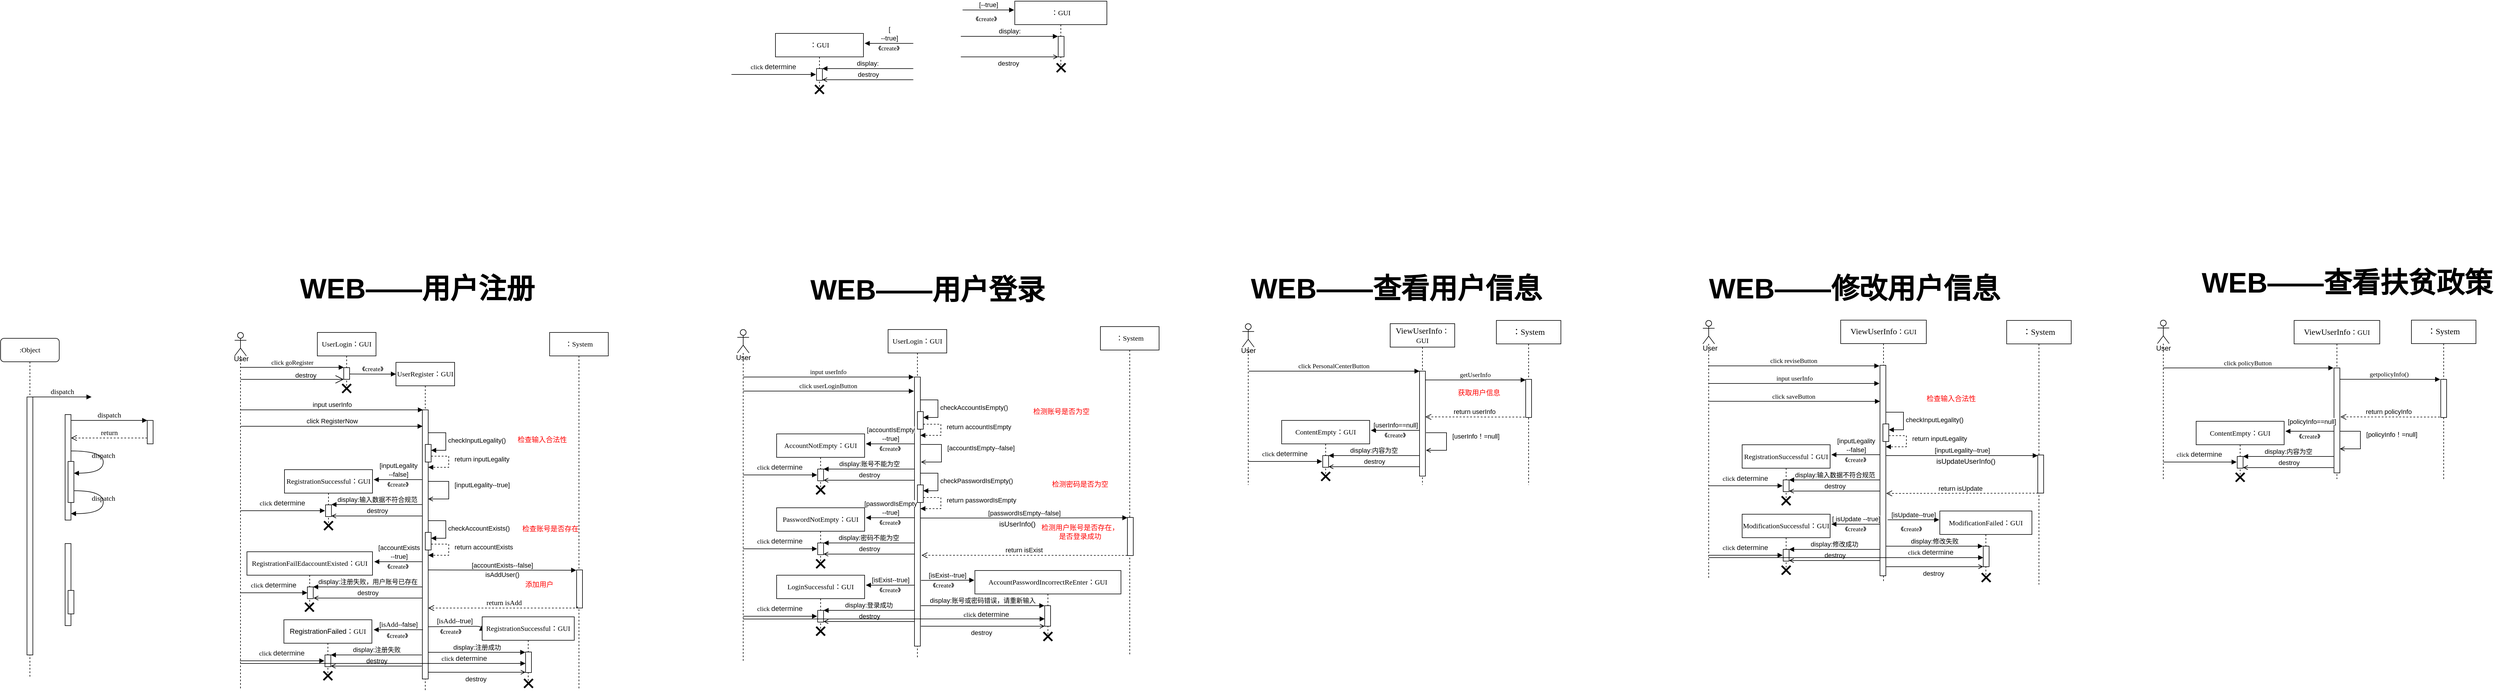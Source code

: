 <mxfile version="24.7.12">
  <diagram name="Page-1" id="13e1069c-82ec-6db2-03f1-153e76fe0fe0">
    <mxGraphModel dx="1730" dy="1569" grid="1" gridSize="10" guides="1" tooltips="1" connect="1" arrows="1" fold="1" page="1" pageScale="1" pageWidth="1100" pageHeight="850" background="none" math="0" shadow="0">
      <root>
        <mxCell id="0" />
        <mxCell id="1" parent="0" />
        <mxCell id="7baba1c4bc27f4b0-8" value=":Object" style="shape=umlLifeline;perimeter=lifelinePerimeter;whiteSpace=wrap;html=1;container=1;collapsible=0;recursiveResize=0;outlineConnect=0;rounded=1;shadow=0;comic=0;labelBackgroundColor=none;strokeWidth=1;fontFamily=Verdana;fontSize=12;align=center;" parent="1" vertex="1">
          <mxGeometry y="80" width="100" height="580" as="geometry" />
        </mxCell>
        <mxCell id="7baba1c4bc27f4b0-9" value="" style="html=1;points=[];perimeter=orthogonalPerimeter;rounded=0;shadow=0;comic=0;labelBackgroundColor=none;strokeWidth=1;fontFamily=Verdana;fontSize=12;align=center;" parent="7baba1c4bc27f4b0-8" vertex="1">
          <mxGeometry x="45" y="100" width="10" height="440" as="geometry" />
        </mxCell>
        <mxCell id="7baba1c4bc27f4b0-16" value="" style="html=1;points=[];perimeter=orthogonalPerimeter;rounded=0;shadow=0;comic=0;labelBackgroundColor=none;strokeWidth=1;fontFamily=Verdana;fontSize=12;align=center;" parent="1" vertex="1">
          <mxGeometry x="110" y="210" width="10" height="180" as="geometry" />
        </mxCell>
        <mxCell id="7baba1c4bc27f4b0-19" value="" style="html=1;points=[];perimeter=orthogonalPerimeter;rounded=0;shadow=0;comic=0;labelBackgroundColor=none;strokeWidth=1;fontFamily=Verdana;fontSize=12;align=center;" parent="1" vertex="1">
          <mxGeometry x="250" y="220" width="10" height="40" as="geometry" />
        </mxCell>
        <mxCell id="7baba1c4bc27f4b0-20" value="dispatch" style="html=1;verticalAlign=bottom;endArrow=block;entryX=0;entryY=0;labelBackgroundColor=none;fontFamily=Verdana;fontSize=12;edgeStyle=elbowEdgeStyle;elbow=vertical;" parent="1" source="7baba1c4bc27f4b0-16" target="7baba1c4bc27f4b0-19" edge="1">
          <mxGeometry relative="1" as="geometry">
            <mxPoint x="175" y="220" as="sourcePoint" />
          </mxGeometry>
        </mxCell>
        <mxCell id="7baba1c4bc27f4b0-21" value="return" style="html=1;verticalAlign=bottom;endArrow=open;dashed=1;endSize=8;labelBackgroundColor=none;fontFamily=Verdana;fontSize=12;edgeStyle=elbowEdgeStyle;elbow=vertical;" parent="1" source="7baba1c4bc27f4b0-19" target="7baba1c4bc27f4b0-16" edge="1">
          <mxGeometry relative="1" as="geometry">
            <mxPoint x="175" y="296" as="targetPoint" />
            <Array as="points">
              <mxPoint x="195" y="250" />
              <mxPoint x="225" y="250" />
            </Array>
          </mxGeometry>
        </mxCell>
        <mxCell id="7baba1c4bc27f4b0-22" value="" style="html=1;points=[];perimeter=orthogonalPerimeter;rounded=0;shadow=0;comic=0;labelBackgroundColor=none;strokeWidth=1;fontFamily=Verdana;fontSize=12;align=center;" parent="1" vertex="1">
          <mxGeometry x="110" y="430" width="10" height="140" as="geometry" />
        </mxCell>
        <mxCell id="7baba1c4bc27f4b0-11" value="dispatch" style="html=1;verticalAlign=bottom;endArrow=block;entryX=0;entryY=0;labelBackgroundColor=none;fontFamily=Verdana;fontSize=12;edgeStyle=elbowEdgeStyle;elbow=vertical;" parent="1" source="7baba1c4bc27f4b0-9" edge="1">
          <mxGeometry relative="1" as="geometry">
            <mxPoint x="110" y="190" as="sourcePoint" />
            <mxPoint x="155" y="180" as="targetPoint" />
          </mxGeometry>
        </mxCell>
        <mxCell id="7baba1c4bc27f4b0-34" value="" style="html=1;points=[];perimeter=orthogonalPerimeter;rounded=0;shadow=0;comic=0;labelBackgroundColor=none;strokeWidth=1;fontFamily=Verdana;fontSize=12;align=center;" parent="1" vertex="1">
          <mxGeometry x="115" y="290" width="10" height="70" as="geometry" />
        </mxCell>
        <mxCell id="7baba1c4bc27f4b0-35" value="dispatch" style="html=1;verticalAlign=bottom;endArrow=block;labelBackgroundColor=none;fontFamily=Verdana;fontSize=12;elbow=vertical;edgeStyle=orthogonalEdgeStyle;curved=1;entryX=1;entryY=0.286;entryPerimeter=0;exitX=1.038;exitY=0.345;exitPerimeter=0;" parent="1" source="7baba1c4bc27f4b0-16" target="7baba1c4bc27f4b0-34" edge="1">
          <mxGeometry relative="1" as="geometry">
            <mxPoint x="-10" y="220" as="sourcePoint" />
            <mxPoint x="120" y="220" as="targetPoint" />
            <Array as="points">
              <mxPoint x="175" y="272" />
              <mxPoint x="175" y="310" />
            </Array>
          </mxGeometry>
        </mxCell>
        <mxCell id="7baba1c4bc27f4b0-36" value="dispatch" style="html=1;verticalAlign=bottom;endArrow=block;labelBackgroundColor=none;fontFamily=Verdana;fontSize=12;elbow=vertical;edgeStyle=orthogonalEdgeStyle;curved=1;exitX=1.066;exitY=0.713;exitPerimeter=0;" parent="1" source="7baba1c4bc27f4b0-34" edge="1">
          <mxGeometry relative="1" as="geometry">
            <mxPoint x="135.333" y="340" as="sourcePoint" />
            <mxPoint x="120" y="379" as="targetPoint" />
            <Array as="points">
              <mxPoint x="175" y="340" />
              <mxPoint x="175" y="379" />
            </Array>
          </mxGeometry>
        </mxCell>
        <mxCell id="7baba1c4bc27f4b0-37" value="" style="html=1;points=[];perimeter=orthogonalPerimeter;rounded=0;shadow=0;comic=0;labelBackgroundColor=none;strokeWidth=1;fontFamily=Verdana;fontSize=12;align=center;" parent="1" vertex="1">
          <mxGeometry x="115" y="510" width="10" height="40" as="geometry" />
        </mxCell>
        <mxCell id="dKDymttxxlob6EriKpyw-1" value="" style="shape=umlLifeline;perimeter=lifelinePerimeter;whiteSpace=wrap;html=1;container=1;dropTarget=0;collapsible=0;recursiveResize=0;outlineConnect=0;portConstraint=eastwest;newEdgeStyle={&quot;curved&quot;:0,&quot;rounded&quot;:0};participant=umlActor;" parent="1" vertex="1">
          <mxGeometry x="399" y="70" width="20" height="610" as="geometry" />
        </mxCell>
        <mxCell id="oTFlbFTRBiyo8Uv9YIAy-1" value="User" style="text;html=1;align=center;verticalAlign=middle;resizable=0;points=[];autosize=1;strokeColor=none;fillColor=none;" vertex="1" parent="1">
          <mxGeometry x="385" y="100" width="50" height="30" as="geometry" />
        </mxCell>
        <mxCell id="oTFlbFTRBiyo8Uv9YIAy-3" value="&lt;font style=&quot;font-size: 12px;&quot; face=&quot;Verdana&quot;&gt;UserLogin：GUI&lt;/font&gt;" style="shape=umlLifeline;perimeter=lifelinePerimeter;whiteSpace=wrap;html=1;container=1;dropTarget=0;collapsible=0;recursiveResize=0;outlineConnect=0;portConstraint=eastwest;newEdgeStyle={&quot;curved&quot;:0,&quot;rounded&quot;:0};" vertex="1" parent="1">
          <mxGeometry x="540" y="70" width="100" height="100" as="geometry" />
        </mxCell>
        <mxCell id="oTFlbFTRBiyo8Uv9YIAy-15" value="" style="shape=umlDestroy;whiteSpace=wrap;html=1;strokeWidth=3;targetShapes=umlLifeline;" vertex="1" parent="oTFlbFTRBiyo8Uv9YIAy-3">
          <mxGeometry x="42.5" y="88" width="15" height="15" as="geometry" />
        </mxCell>
        <mxCell id="oTFlbFTRBiyo8Uv9YIAy-5" value="" style="html=1;points=[];perimeter=orthogonalPerimeter;rounded=0;shadow=0;comic=0;labelBackgroundColor=none;strokeWidth=1;fontFamily=Verdana;fontSize=12;align=center;" vertex="1" parent="1">
          <mxGeometry x="585" y="130" width="10" height="20" as="geometry" />
        </mxCell>
        <mxCell id="oTFlbFTRBiyo8Uv9YIAy-7" value="&lt;font style=&quot;font-size: 11px;&quot;&gt;click&amp;nbsp;goRegister&lt;/font&gt;" style="html=1;verticalAlign=bottom;endArrow=block;entryX=0;entryY=0;labelBackgroundColor=none;fontFamily=Verdana;fontSize=12;edgeStyle=elbowEdgeStyle;elbow=vertical;" edge="1" parent="1" source="dKDymttxxlob6EriKpyw-1">
          <mxGeometry relative="1" as="geometry">
            <mxPoint x="480" y="130" as="sourcePoint" />
            <mxPoint x="585" y="129.5" as="targetPoint" />
          </mxGeometry>
        </mxCell>
        <mxCell id="oTFlbFTRBiyo8Uv9YIAy-8" value="&lt;p class=&quot;MsoNormal&quot;&gt;&lt;font style=&quot;font-size: 12px;&quot; face=&quot;Verdana&quot;&gt;UserRegister：GUI&lt;/font&gt;&lt;/p&gt;" style="shape=umlLifeline;perimeter=lifelinePerimeter;whiteSpace=wrap;html=1;container=1;dropTarget=0;collapsible=0;recursiveResize=0;outlineConnect=0;portConstraint=eastwest;newEdgeStyle={&quot;curved&quot;:0,&quot;rounded&quot;:0};" vertex="1" parent="1">
          <mxGeometry x="674" y="121" width="100" height="559" as="geometry" />
        </mxCell>
        <mxCell id="oTFlbFTRBiyo8Uv9YIAy-13" value="" style="html=1;points=[[0,0,0,0,5],[0,1,0,0,-5],[1,0,0,0,5],[1,1,0,0,-5]];perimeter=orthogonalPerimeter;outlineConnect=0;targetShapes=umlLifeline;portConstraint=eastwest;newEdgeStyle={&quot;curved&quot;:0,&quot;rounded&quot;:0};" vertex="1" parent="oTFlbFTRBiyo8Uv9YIAy-8">
          <mxGeometry x="45" y="81" width="10" height="459" as="geometry" />
        </mxCell>
        <mxCell id="oTFlbFTRBiyo8Uv9YIAy-17" value="" style="html=1;points=[[0,0,0,0,5],[0,1,0,0,-5],[1,0,0,0,5],[1,1,0,0,-5]];perimeter=orthogonalPerimeter;outlineConnect=0;targetShapes=umlLifeline;portConstraint=eastwest;newEdgeStyle={&quot;curved&quot;:0,&quot;rounded&quot;:0};" vertex="1" parent="oTFlbFTRBiyo8Uv9YIAy-8">
          <mxGeometry x="50" y="140" width="10" height="30" as="geometry" />
        </mxCell>
        <mxCell id="oTFlbFTRBiyo8Uv9YIAy-18" value="checkInputLegality()" style="html=1;align=left;spacingLeft=2;endArrow=block;rounded=0;edgeStyle=orthogonalEdgeStyle;curved=0;rounded=0;" edge="1" target="oTFlbFTRBiyo8Uv9YIAy-17" parent="oTFlbFTRBiyo8Uv9YIAy-8">
          <mxGeometry x="0.005" relative="1" as="geometry">
            <mxPoint x="55" y="120" as="sourcePoint" />
            <Array as="points">
              <mxPoint x="85" y="150" />
            </Array>
            <mxPoint as="offset" />
          </mxGeometry>
        </mxCell>
        <mxCell id="oTFlbFTRBiyo8Uv9YIAy-9" value="" style="endArrow=open;endFill=1;endSize=12;html=1;rounded=0;" edge="1" parent="1" source="dKDymttxxlob6EriKpyw-1">
          <mxGeometry width="160" relative="1" as="geometry">
            <mxPoint x="470" y="150" as="sourcePoint" />
            <mxPoint x="585" y="150" as="targetPoint" />
          </mxGeometry>
        </mxCell>
        <mxCell id="oTFlbFTRBiyo8Uv9YIAy-10" value="&lt;font style=&quot;font-size: 11px;&quot;&gt;destroy&lt;/font&gt;" style="text;html=1;align=center;verticalAlign=middle;resizable=0;points=[];autosize=1;strokeColor=none;fillColor=none;" vertex="1" parent="1">
          <mxGeometry x="490" y="128" width="60" height="30" as="geometry" />
        </mxCell>
        <mxCell id="oTFlbFTRBiyo8Uv9YIAy-11" value="&lt;font style=&quot;font-size: 11px;&quot;&gt;《create》&lt;/font&gt;" style="html=1;verticalAlign=bottom;endArrow=block;entryX=0;entryY=0;labelBackgroundColor=none;fontFamily=Verdana;fontSize=12;edgeStyle=elbowEdgeStyle;elbow=vertical;exitX=0.95;exitY=0.545;exitDx=0;exitDy=0;exitPerimeter=0;" edge="1" parent="1" source="oTFlbFTRBiyo8Uv9YIAy-5">
          <mxGeometry x="0.004" relative="1" as="geometry">
            <mxPoint x="610" y="141" as="sourcePoint" />
            <mxPoint x="674" y="140.93" as="targetPoint" />
            <mxPoint as="offset" />
          </mxGeometry>
        </mxCell>
        <mxCell id="oTFlbFTRBiyo8Uv9YIAy-12" value="&lt;p class=&quot;MsoNormal&quot;&gt;&lt;font style=&quot;font-size: 12px;&quot; face=&quot;Verdana&quot;&gt;：System&lt;/font&gt;&lt;/p&gt;" style="shape=umlLifeline;perimeter=lifelinePerimeter;whiteSpace=wrap;html=1;container=1;dropTarget=0;collapsible=0;recursiveResize=0;outlineConnect=0;portConstraint=eastwest;newEdgeStyle={&quot;curved&quot;:0,&quot;rounded&quot;:0};" vertex="1" parent="1">
          <mxGeometry x="936" y="70" width="100" height="610" as="geometry" />
        </mxCell>
        <mxCell id="oTFlbFTRBiyo8Uv9YIAy-14" value="&lt;font face=&quot;Helvetica&quot; style=&quot;font-size: 11px;&quot;&gt;input&amp;nbsp;userInfo&lt;/font&gt;" style="html=1;verticalAlign=bottom;endArrow=block;entryX=0;entryY=0;labelBackgroundColor=none;fontFamily=Verdana;fontSize=12;edgeStyle=elbowEdgeStyle;elbow=vertical;" edge="1" parent="1" source="dKDymttxxlob6EriKpyw-1">
          <mxGeometry x="0.001" relative="1" as="geometry">
            <mxPoint x="469.5" y="202" as="sourcePoint" />
            <mxPoint x="720" y="202" as="targetPoint" />
            <mxPoint as="offset" />
          </mxGeometry>
        </mxCell>
        <mxCell id="oTFlbFTRBiyo8Uv9YIAy-16" value="&lt;font face=&quot;Helvetica&quot; style=&quot;font-size: 11px;&quot;&gt;click&amp;nbsp;RegisterNow&lt;/font&gt;" style="html=1;verticalAlign=bottom;endArrow=block;entryX=0;entryY=0;labelBackgroundColor=none;fontFamily=Verdana;fontSize=12;edgeStyle=elbowEdgeStyle;elbow=vertical;" edge="1" parent="1" source="dKDymttxxlob6EriKpyw-1">
          <mxGeometry x="0.0" relative="1" as="geometry">
            <mxPoint x="469" y="230.14" as="sourcePoint" />
            <mxPoint x="719.5" y="230.14" as="targetPoint" />
            <mxPoint as="offset" />
          </mxGeometry>
        </mxCell>
        <mxCell id="oTFlbFTRBiyo8Uv9YIAy-19" value="return&amp;nbsp;inputLegality" style="html=1;align=left;spacingLeft=2;endArrow=block;rounded=0;edgeStyle=orthogonalEdgeStyle;curved=0;rounded=0;dashed=1;" edge="1" parent="1" target="oTFlbFTRBiyo8Uv9YIAy-13">
          <mxGeometry x="-0.179" y="6" relative="1" as="geometry">
            <mxPoint x="734" y="281" as="sourcePoint" />
            <Array as="points">
              <mxPoint x="764" y="281" />
              <mxPoint x="764" y="300" />
            </Array>
            <mxPoint x="739" y="311" as="targetPoint" />
            <mxPoint as="offset" />
          </mxGeometry>
        </mxCell>
        <mxCell id="oTFlbFTRBiyo8Uv9YIAy-20" value="&lt;span style=&quot;font-family: Helvetica; font-size: 11px; text-align: left; background-color: rgb(255, 255, 255);&quot;&gt;[accountExists--false]&lt;/span&gt;" style="html=1;verticalAlign=bottom;endArrow=block;labelBackgroundColor=none;fontFamily=Verdana;fontSize=12;edgeStyle=elbowEdgeStyle;elbow=vertical;entryX=-0.071;entryY=0.008;entryDx=0;entryDy=0;entryPerimeter=0;" edge="1" parent="1" target="oTFlbFTRBiyo8Uv9YIAy-47">
          <mxGeometry x="-0.002" relative="1" as="geometry">
            <mxPoint x="729" y="475" as="sourcePoint" />
            <mxPoint x="880" y="475" as="targetPoint" />
            <mxPoint as="offset" />
          </mxGeometry>
        </mxCell>
        <mxCell id="oTFlbFTRBiyo8Uv9YIAy-21" value="&lt;span style=&quot;font-family: Helvetica; font-size: 11px; text-align: left; background-color: rgb(255, 255, 255);&quot;&gt;[inputLegality&lt;/span&gt;&lt;div&gt;&lt;span style=&quot;font-family: Helvetica; font-size: 11px; text-align: left; background-color: rgb(255, 255, 255);&quot;&gt;--false]&lt;/span&gt;&lt;/div&gt;" style="html=1;verticalAlign=bottom;endArrow=block;labelBackgroundColor=none;fontFamily=Verdana;fontSize=12;edgeStyle=elbowEdgeStyle;elbow=vertical;entryX=1.014;entryY=0.176;entryDx=0;entryDy=0;entryPerimeter=0;" edge="1" parent="1" source="oTFlbFTRBiyo8Uv9YIAy-13" target="oTFlbFTRBiyo8Uv9YIAy-27">
          <mxGeometry x="-0.009" relative="1" as="geometry">
            <mxPoint x="700" y="325" as="sourcePoint" />
            <mxPoint x="650" y="325" as="targetPoint" />
            <mxPoint as="offset" />
          </mxGeometry>
        </mxCell>
        <mxCell id="oTFlbFTRBiyo8Uv9YIAy-22" value="" style="html=1;points=[[0,0,0,0,5],[0,1,0,0,-5],[1,0,0,0,5],[1,1,0,0,-5]];perimeter=orthogonalPerimeter;outlineConnect=0;targetShapes=umlLifeline;portConstraint=eastwest;newEdgeStyle={&quot;curved&quot;:0,&quot;rounded&quot;:0};" vertex="1" parent="1">
          <mxGeometry x="724" y="411" width="10" height="30" as="geometry" />
        </mxCell>
        <mxCell id="oTFlbFTRBiyo8Uv9YIAy-23" value="checkAccountExists()" style="html=1;align=left;spacingLeft=2;endArrow=block;rounded=0;edgeStyle=orthogonalEdgeStyle;curved=0;rounded=0;" edge="1" parent="1" target="oTFlbFTRBiyo8Uv9YIAy-22">
          <mxGeometry x="0.004" relative="1" as="geometry">
            <mxPoint x="729" y="391" as="sourcePoint" />
            <Array as="points">
              <mxPoint x="759" y="421" />
            </Array>
            <mxPoint as="offset" />
          </mxGeometry>
        </mxCell>
        <mxCell id="oTFlbFTRBiyo8Uv9YIAy-25" value="[inputLegality--true]" style="html=1;align=left;spacingLeft=2;endArrow=open;rounded=0;edgeStyle=orthogonalEdgeStyle;curved=0;rounded=0;endFill=0;" edge="1" parent="1">
          <mxGeometry x="-0.177" y="6" relative="1" as="geometry">
            <mxPoint x="729" y="323.989" as="sourcePoint" />
            <Array as="points">
              <mxPoint x="764" y="324" />
              <mxPoint x="764" y="354" />
            </Array>
            <mxPoint x="729" y="354" as="targetPoint" />
            <mxPoint as="offset" />
          </mxGeometry>
        </mxCell>
        <mxCell id="oTFlbFTRBiyo8Uv9YIAy-27" value="&lt;font face=&quot;Verdana&quot; style=&quot;font-size: 12px;&quot;&gt;&lt;span style=&quot;background-color: initial;&quot;&gt;RegistrationSuccessful&lt;/span&gt;：GUI&lt;/font&gt;" style="shape=umlLifeline;perimeter=lifelinePerimeter;whiteSpace=wrap;html=1;container=1;dropTarget=0;collapsible=0;recursiveResize=0;outlineConnect=0;portConstraint=eastwest;newEdgeStyle={&quot;curved&quot;:0,&quot;rounded&quot;:0};" vertex="1" parent="1">
          <mxGeometry x="484" y="304" width="150" height="96" as="geometry" />
        </mxCell>
        <mxCell id="oTFlbFTRBiyo8Uv9YIAy-28" value="" style="shape=umlDestroy;whiteSpace=wrap;html=1;strokeWidth=3;targetShapes=umlLifeline;" vertex="1" parent="oTFlbFTRBiyo8Uv9YIAy-27">
          <mxGeometry x="67.5" y="88" width="15" height="15" as="geometry" />
        </mxCell>
        <mxCell id="oTFlbFTRBiyo8Uv9YIAy-29" value="" style="html=1;points=[];perimeter=orthogonalPerimeter;rounded=0;shadow=0;comic=0;labelBackgroundColor=none;strokeWidth=1;fontFamily=Verdana;fontSize=12;align=center;" vertex="1" parent="1">
          <mxGeometry x="554" y="364" width="10" height="20" as="geometry" />
        </mxCell>
        <mxCell id="oTFlbFTRBiyo8Uv9YIAy-32" value="&lt;span style=&quot;font-family: Verdana; font-size: 11px;&quot;&gt;《create》&lt;/span&gt;" style="text;html=1;align=center;verticalAlign=middle;resizable=0;points=[];autosize=1;strokeColor=none;fillColor=none;" vertex="1" parent="1">
          <mxGeometry x="637" y="314" width="80" height="30" as="geometry" />
        </mxCell>
        <mxCell id="oTFlbFTRBiyo8Uv9YIAy-33" value="&lt;font face=&quot;Helvetica&quot; style=&quot;font-size: 11px;&quot;&gt;display:输入数据不符合规范&lt;/font&gt;" style="html=1;verticalAlign=bottom;endArrow=block;entryX=0;entryY=0;labelBackgroundColor=none;fontFamily=Verdana;fontSize=12;edgeStyle=elbowEdgeStyle;elbow=vertical;" edge="1" parent="1" source="oTFlbFTRBiyo8Uv9YIAy-13">
          <mxGeometry x="0.0" relative="1" as="geometry">
            <mxPoint x="679.25" y="363.58" as="sourcePoint" />
            <mxPoint x="564" y="363.58" as="targetPoint" />
            <mxPoint as="offset" />
          </mxGeometry>
        </mxCell>
        <mxCell id="oTFlbFTRBiyo8Uv9YIAy-34" value="&lt;font style=&quot;font-size: 11px;&quot; face=&quot;Helvetica&quot;&gt;destroy&lt;/font&gt;" style="html=1;verticalAlign=bottom;endArrow=open;entryX=0;entryY=0;labelBackgroundColor=none;fontFamily=Verdana;fontSize=12;edgeStyle=elbowEdgeStyle;elbow=vertical;endFill=0;" edge="1" parent="1" source="oTFlbFTRBiyo8Uv9YIAy-13">
          <mxGeometry x="0.0" relative="1" as="geometry">
            <mxPoint x="679.25" y="383" as="sourcePoint" />
            <mxPoint x="564" y="383" as="targetPoint" />
            <mxPoint as="offset" />
          </mxGeometry>
        </mxCell>
        <mxCell id="oTFlbFTRBiyo8Uv9YIAy-35" value="&lt;font style=&quot;font-size: 11px;&quot;&gt;click&amp;nbsp;&lt;/font&gt;&lt;span style=&quot;color: rgb(17, 17, 17); text-align: left; text-wrap: wrap; background-color: rgb(255, 255, 255);&quot;&gt;&lt;font style=&quot;font-size: 12px;&quot; face=&quot;Helvetica&quot;&gt;determine&lt;/font&gt;&lt;/span&gt;" style="html=1;verticalAlign=bottom;endArrow=block;entryX=0;entryY=0;labelBackgroundColor=none;fontFamily=Verdana;fontSize=12;edgeStyle=elbowEdgeStyle;elbow=vertical;" edge="1" parent="1" source="dKDymttxxlob6EriKpyw-1">
          <mxGeometry x="-0.025" y="4" relative="1" as="geometry">
            <mxPoint x="478" y="374.25" as="sourcePoint" />
            <mxPoint x="553" y="373.75" as="targetPoint" />
            <mxPoint as="offset" />
          </mxGeometry>
        </mxCell>
        <mxCell id="oTFlbFTRBiyo8Uv9YIAy-36" value="return&amp;nbsp;accountExists" style="html=1;align=left;spacingLeft=2;endArrow=block;rounded=0;edgeStyle=orthogonalEdgeStyle;curved=0;rounded=0;dashed=1;" edge="1" parent="1">
          <mxGeometry x="-0.18" y="6" relative="1" as="geometry">
            <mxPoint x="734" y="431" as="sourcePoint" />
            <Array as="points">
              <mxPoint x="764" y="431" />
              <mxPoint x="764" y="450" />
            </Array>
            <mxPoint x="729" y="450" as="targetPoint" />
            <mxPoint as="offset" />
          </mxGeometry>
        </mxCell>
        <mxCell id="oTFlbFTRBiyo8Uv9YIAy-37" value="&lt;span style=&quot;font-family: Helvetica; font-size: 11px; text-align: left; background-color: rgb(255, 255, 255);&quot;&gt;[&lt;/span&gt;&lt;span style=&quot;font-family: Helvetica; font-size: 11px; text-align: left; background-color: rgb(255, 255, 255);&quot;&gt;accountExists&lt;/span&gt;&lt;div&gt;&lt;span style=&quot;font-family: Helvetica; font-size: 11px; text-align: left; background-color: rgb(255, 255, 255);&quot;&gt;--true]&lt;/span&gt;&lt;/div&gt;" style="html=1;verticalAlign=bottom;endArrow=block;labelBackgroundColor=none;fontFamily=Verdana;fontSize=12;edgeStyle=elbowEdgeStyle;elbow=vertical;entryX=1.014;entryY=0.176;entryDx=0;entryDy=0;entryPerimeter=0;" edge="1" parent="1" target="oTFlbFTRBiyo8Uv9YIAy-38">
          <mxGeometry x="-0.009" relative="1" as="geometry">
            <mxPoint x="719" y="461" as="sourcePoint" />
            <mxPoint x="650" y="465" as="targetPoint" />
            <mxPoint as="offset" />
          </mxGeometry>
        </mxCell>
        <mxCell id="oTFlbFTRBiyo8Uv9YIAy-38" value="&lt;span style=&quot;background-color: initial;&quot;&gt;&lt;font style=&quot;font-size: 12px;&quot; face=&quot;Verdana&quot;&gt;RegistrationFailEdaccountExisted&lt;/font&gt;&lt;/span&gt;&lt;font face=&quot;Verdana&quot; style=&quot;font-size: 12px;&quot;&gt;：GUI&lt;/font&gt;" style="shape=umlLifeline;perimeter=lifelinePerimeter;whiteSpace=wrap;html=1;container=1;dropTarget=0;collapsible=0;recursiveResize=0;outlineConnect=0;portConstraint=eastwest;newEdgeStyle={&quot;curved&quot;:0,&quot;rounded&quot;:0};" vertex="1" parent="1">
          <mxGeometry x="420" y="444" width="214" height="96" as="geometry" />
        </mxCell>
        <mxCell id="oTFlbFTRBiyo8Uv9YIAy-39" value="" style="shape=umlDestroy;whiteSpace=wrap;html=1;strokeWidth=3;targetShapes=umlLifeline;" vertex="1" parent="oTFlbFTRBiyo8Uv9YIAy-38">
          <mxGeometry x="99" y="87" width="15" height="15" as="geometry" />
        </mxCell>
        <mxCell id="oTFlbFTRBiyo8Uv9YIAy-40" value="" style="html=1;points=[];perimeter=orthogonalPerimeter;rounded=0;shadow=0;comic=0;labelBackgroundColor=none;strokeWidth=1;fontFamily=Verdana;fontSize=12;align=center;" vertex="1" parent="1">
          <mxGeometry x="523" y="504" width="10" height="20" as="geometry" />
        </mxCell>
        <mxCell id="oTFlbFTRBiyo8Uv9YIAy-41" value="&lt;span style=&quot;font-family: Verdana; font-size: 11px;&quot;&gt;《create》&lt;/span&gt;" style="text;html=1;align=center;verticalAlign=middle;resizable=0;points=[];autosize=1;strokeColor=none;fillColor=none;" vertex="1" parent="1">
          <mxGeometry x="637" y="454" width="80" height="30" as="geometry" />
        </mxCell>
        <mxCell id="oTFlbFTRBiyo8Uv9YIAy-42" value="&lt;font face=&quot;Helvetica&quot; style=&quot;font-size: 11px;&quot;&gt;display:注册失败，用户账号已存在&lt;/font&gt;" style="html=1;verticalAlign=bottom;endArrow=block;entryX=0.987;entryY=0.003;labelBackgroundColor=none;fontFamily=Verdana;fontSize=12;edgeStyle=elbowEdgeStyle;elbow=vertical;entryDx=0;entryDy=0;entryPerimeter=0;" edge="1" parent="1" target="oTFlbFTRBiyo8Uv9YIAy-40">
          <mxGeometry x="0.004" relative="1" as="geometry">
            <mxPoint x="719" y="504" as="sourcePoint" />
            <mxPoint x="564" y="503.58" as="targetPoint" />
            <mxPoint as="offset" />
          </mxGeometry>
        </mxCell>
        <mxCell id="oTFlbFTRBiyo8Uv9YIAy-43" value="&lt;font style=&quot;font-size: 11px;&quot; face=&quot;Helvetica&quot;&gt;destroy&lt;/font&gt;" style="html=1;verticalAlign=bottom;endArrow=open;entryX=1.067;entryY=0.963;labelBackgroundColor=none;fontFamily=Verdana;fontSize=12;edgeStyle=elbowEdgeStyle;elbow=vertical;endFill=0;entryDx=0;entryDy=0;entryPerimeter=0;" edge="1" parent="1" target="oTFlbFTRBiyo8Uv9YIAy-40">
          <mxGeometry x="0.004" relative="1" as="geometry">
            <mxPoint x="719" y="523" as="sourcePoint" />
            <mxPoint x="564" y="523" as="targetPoint" />
            <mxPoint as="offset" />
          </mxGeometry>
        </mxCell>
        <mxCell id="oTFlbFTRBiyo8Uv9YIAy-44" value="&lt;font style=&quot;font-size: 11px;&quot;&gt;click&amp;nbsp;&lt;/font&gt;&lt;span style=&quot;color: rgb(17, 17, 17); text-align: left; text-wrap: wrap; background-color: rgb(255, 255, 255);&quot;&gt;&lt;font style=&quot;font-size: 12px;&quot; face=&quot;Helvetica&quot;&gt;determine&lt;/font&gt;&lt;/span&gt;" style="html=1;verticalAlign=bottom;endArrow=block;labelBackgroundColor=none;fontFamily=Verdana;fontSize=12;edgeStyle=elbowEdgeStyle;elbow=vertical;entryX=0;entryY=0.51;entryDx=0;entryDy=0;entryPerimeter=0;" edge="1" parent="1" source="dKDymttxxlob6EriKpyw-1" target="oTFlbFTRBiyo8Uv9YIAy-40">
          <mxGeometry x="-0.025" y="4" relative="1" as="geometry">
            <mxPoint x="469" y="514" as="sourcePoint" />
            <mxPoint x="500" y="514" as="targetPoint" />
            <mxPoint as="offset" />
          </mxGeometry>
        </mxCell>
        <mxCell id="oTFlbFTRBiyo8Uv9YIAy-46" value="&lt;font style=&quot;font-size: 11px;&quot; face=&quot;Helvetica&quot;&gt;isAddUser()&lt;/font&gt;" style="text;html=1;align=center;verticalAlign=middle;resizable=0;points=[];autosize=1;strokeColor=none;fillColor=none;" vertex="1" parent="1">
          <mxGeometry x="815" y="468" width="80" height="30" as="geometry" />
        </mxCell>
        <mxCell id="oTFlbFTRBiyo8Uv9YIAy-47" value="" style="html=1;points=[];perimeter=orthogonalPerimeter;rounded=0;shadow=0;comic=0;labelBackgroundColor=none;strokeWidth=1;fontFamily=Verdana;fontSize=12;align=center;" vertex="1" parent="1">
          <mxGeometry x="982" y="475" width="10" height="65" as="geometry" />
        </mxCell>
        <mxCell id="oTFlbFTRBiyo8Uv9YIAy-48" value="&lt;span style=&quot;font-family: Helvetica; font-size: 11px; text-align: left; background-color: rgb(255, 255, 255);&quot;&gt;[&lt;/span&gt;isA&lt;span style=&quot;background-color: initial;&quot;&gt;dd&lt;/span&gt;&lt;span style=&quot;background-color: rgb(255, 255, 255); font-family: Helvetica; font-size: 11px; text-align: left;&quot;&gt;--false]&lt;/span&gt;" style="html=1;verticalAlign=bottom;endArrow=block;labelBackgroundColor=none;fontFamily=Verdana;fontSize=12;edgeStyle=elbowEdgeStyle;elbow=vertical;entryX=1.02;entryY=0.172;entryDx=0;entryDy=0;entryPerimeter=0;" edge="1" parent="1" target="oTFlbFTRBiyo8Uv9YIAy-49">
          <mxGeometry x="-0.009" relative="1" as="geometry">
            <mxPoint x="720" y="577" as="sourcePoint" />
            <mxPoint x="637.1" y="576.896" as="targetPoint" />
            <mxPoint as="offset" />
          </mxGeometry>
        </mxCell>
        <mxCell id="oTFlbFTRBiyo8Uv9YIAy-49" value="&lt;span style=&quot;background-color: initial;&quot;&gt;&lt;font style=&quot;font-size: 12px;&quot; face=&quot;Helvetica&quot;&gt;RegistrationFailed&lt;/font&gt;&lt;/span&gt;&lt;font face=&quot;Verdana&quot; style=&quot;font-size: 12px;&quot;&gt;：GUI&lt;/font&gt;" style="shape=umlLifeline;perimeter=lifelinePerimeter;whiteSpace=wrap;html=1;container=1;dropTarget=0;collapsible=0;recursiveResize=0;outlineConnect=0;portConstraint=eastwest;newEdgeStyle={&quot;curved&quot;:0,&quot;rounded&quot;:0};" vertex="1" parent="1">
          <mxGeometry x="483" y="560" width="150" height="96" as="geometry" />
        </mxCell>
        <mxCell id="oTFlbFTRBiyo8Uv9YIAy-50" value="" style="shape=umlDestroy;whiteSpace=wrap;html=1;strokeWidth=3;targetShapes=umlLifeline;" vertex="1" parent="oTFlbFTRBiyo8Uv9YIAy-49">
          <mxGeometry x="67.5" y="88" width="15" height="15" as="geometry" />
        </mxCell>
        <mxCell id="oTFlbFTRBiyo8Uv9YIAy-51" value="" style="html=1;points=[];perimeter=orthogonalPerimeter;rounded=0;shadow=0;comic=0;labelBackgroundColor=none;strokeWidth=1;fontFamily=Verdana;fontSize=12;align=center;" vertex="1" parent="1">
          <mxGeometry x="553" y="620" width="10" height="20" as="geometry" />
        </mxCell>
        <mxCell id="oTFlbFTRBiyo8Uv9YIAy-52" value="&lt;span style=&quot;font-family: Verdana; font-size: 11px;&quot;&gt;《create》&lt;/span&gt;" style="text;html=1;align=center;verticalAlign=middle;resizable=0;points=[];autosize=1;strokeColor=none;fillColor=none;" vertex="1" parent="1">
          <mxGeometry x="636" y="572" width="80" height="30" as="geometry" />
        </mxCell>
        <mxCell id="oTFlbFTRBiyo8Uv9YIAy-53" value="&lt;font face=&quot;Helvetica&quot; style=&quot;font-size: 11px;&quot;&gt;display:注册失败&lt;/font&gt;" style="html=1;verticalAlign=bottom;endArrow=block;entryX=0;entryY=0;labelBackgroundColor=none;fontFamily=Verdana;fontSize=12;edgeStyle=elbowEdgeStyle;elbow=vertical;" edge="1" parent="1">
          <mxGeometry x="0.0" relative="1" as="geometry">
            <mxPoint x="718" y="620" as="sourcePoint" />
            <mxPoint x="563" y="619.58" as="targetPoint" />
            <mxPoint as="offset" />
          </mxGeometry>
        </mxCell>
        <mxCell id="oTFlbFTRBiyo8Uv9YIAy-54" value="&lt;font style=&quot;font-size: 11px;&quot; face=&quot;Helvetica&quot;&gt;destroy&lt;/font&gt;" style="html=1;verticalAlign=bottom;endArrow=open;entryX=0;entryY=0;labelBackgroundColor=none;fontFamily=Verdana;fontSize=12;edgeStyle=elbowEdgeStyle;elbow=vertical;endFill=0;" edge="1" parent="1">
          <mxGeometry x="0.0" relative="1" as="geometry">
            <mxPoint x="718" y="639" as="sourcePoint" />
            <mxPoint x="563" y="639" as="targetPoint" />
            <mxPoint as="offset" />
          </mxGeometry>
        </mxCell>
        <mxCell id="oTFlbFTRBiyo8Uv9YIAy-55" value="&lt;font style=&quot;font-size: 11px;&quot;&gt;click&amp;nbsp;&lt;/font&gt;&lt;span style=&quot;color: rgb(17, 17, 17); text-align: left; text-wrap: wrap; background-color: rgb(255, 255, 255);&quot;&gt;&lt;font style=&quot;font-size: 12px;&quot; face=&quot;Helvetica&quot;&gt;determine&lt;/font&gt;&lt;/span&gt;" style="html=1;verticalAlign=bottom;endArrow=block;entryX=0;entryY=0;labelBackgroundColor=none;fontFamily=Verdana;fontSize=12;edgeStyle=elbowEdgeStyle;elbow=vertical;" edge="1" parent="1">
          <mxGeometry x="-0.025" y="4" relative="1" as="geometry">
            <mxPoint x="408" y="630" as="sourcePoint" />
            <mxPoint x="552" y="629.75" as="targetPoint" />
            <mxPoint as="offset" />
          </mxGeometry>
        </mxCell>
        <mxCell id="oTFlbFTRBiyo8Uv9YIAy-56" value="&lt;span style=&quot;font-family: Helvetica; font-size: 11px; text-align: left; background-color: rgb(255, 255, 255);&quot;&gt;[&lt;/span&gt;isA&lt;span style=&quot;background-color: initial;&quot;&gt;dd&lt;/span&gt;&lt;span style=&quot;background-color: rgb(255, 255, 255); font-family: Helvetica; font-size: 11px; text-align: left;&quot;&gt;--true]&lt;/span&gt;" style="html=1;verticalAlign=bottom;endArrow=block;labelBackgroundColor=none;fontFamily=Verdana;fontSize=12;edgeStyle=elbowEdgeStyle;elbow=vertical;exitX=1.014;exitY=0.176;exitDx=0;exitDy=0;exitPerimeter=0;" edge="1" parent="1">
          <mxGeometry x="-0.009" relative="1" as="geometry">
            <mxPoint x="729.1" y="571.896" as="sourcePoint" />
            <mxPoint x="820" y="570" as="targetPoint" />
            <mxPoint as="offset" />
          </mxGeometry>
        </mxCell>
        <mxCell id="oTFlbFTRBiyo8Uv9YIAy-57" value="&lt;font face=&quot;Verdana&quot; style=&quot;font-size: 12px;&quot;&gt;&lt;span style=&quot;background-color: initial;&quot;&gt;RegistrationSuccessful&lt;/span&gt;：GUI&lt;/font&gt;" style="shape=umlLifeline;perimeter=lifelinePerimeter;whiteSpace=wrap;html=1;container=1;dropTarget=0;collapsible=0;recursiveResize=0;outlineConnect=0;portConstraint=eastwest;newEdgeStyle={&quot;curved&quot;:0,&quot;rounded&quot;:0};" vertex="1" parent="1">
          <mxGeometry x="821" y="555" width="157" height="115" as="geometry" />
        </mxCell>
        <mxCell id="oTFlbFTRBiyo8Uv9YIAy-58" value="" style="shape=umlDestroy;whiteSpace=wrap;html=1;strokeWidth=3;targetShapes=umlLifeline;" vertex="1" parent="oTFlbFTRBiyo8Uv9YIAy-57">
          <mxGeometry x="71.5" y="106" width="15" height="15" as="geometry" />
        </mxCell>
        <mxCell id="oTFlbFTRBiyo8Uv9YIAy-59" value="" style="html=1;points=[];perimeter=orthogonalPerimeter;rounded=0;shadow=0;comic=0;labelBackgroundColor=none;strokeWidth=1;fontFamily=Verdana;fontSize=12;align=center;" vertex="1" parent="1">
          <mxGeometry x="895" y="615" width="10" height="35" as="geometry" />
        </mxCell>
        <mxCell id="oTFlbFTRBiyo8Uv9YIAy-60" value="&lt;span style=&quot;font-family: Verdana; font-size: 11px;&quot;&gt;《create》&lt;/span&gt;" style="text;html=1;align=center;verticalAlign=middle;resizable=0;points=[];autosize=1;strokeColor=none;fillColor=none;" vertex="1" parent="1">
          <mxGeometry x="727" y="565" width="80" height="30" as="geometry" />
        </mxCell>
        <mxCell id="oTFlbFTRBiyo8Uv9YIAy-61" value="&lt;font face=&quot;Helvetica&quot; style=&quot;font-size: 11px;&quot;&gt;display:注册成功&lt;/font&gt;" style="html=1;verticalAlign=bottom;endArrow=block;entryX=-0.047;entryY=0.01;labelBackgroundColor=none;fontFamily=Verdana;fontSize=12;edgeStyle=elbowEdgeStyle;elbow=vertical;entryDx=0;entryDy=0;entryPerimeter=0;" edge="1" parent="1" source="oTFlbFTRBiyo8Uv9YIAy-13" target="oTFlbFTRBiyo8Uv9YIAy-59">
          <mxGeometry x="-0.004" relative="1" as="geometry">
            <mxPoint x="733" y="614.58" as="sourcePoint" />
            <mxPoint x="888" y="615" as="targetPoint" />
            <mxPoint as="offset" />
          </mxGeometry>
        </mxCell>
        <mxCell id="oTFlbFTRBiyo8Uv9YIAy-62" value="&lt;font style=&quot;font-size: 11px;&quot; face=&quot;Helvetica&quot;&gt;destroy&lt;/font&gt;" style="html=1;verticalAlign=bottom;endArrow=open;entryX=-0.02;entryY=0.878;labelBackgroundColor=none;fontFamily=Verdana;fontSize=12;edgeStyle=elbowEdgeStyle;elbow=vertical;endFill=0;entryDx=0;entryDy=0;entryPerimeter=0;" edge="1" parent="1" source="oTFlbFTRBiyo8Uv9YIAy-13">
          <mxGeometry x="-0.024" y="-20" relative="1" as="geometry">
            <mxPoint x="734" y="650" as="sourcePoint" />
            <mxPoint x="894.8" y="649.73" as="targetPoint" />
            <mxPoint as="offset" />
          </mxGeometry>
        </mxCell>
        <mxCell id="oTFlbFTRBiyo8Uv9YIAy-63" value="&lt;font style=&quot;font-size: 11px;&quot;&gt;click&amp;nbsp;&lt;/font&gt;&lt;span style=&quot;color: rgb(17, 17, 17); text-align: left; text-wrap: wrap; background-color: rgb(255, 255, 255);&quot;&gt;&lt;font style=&quot;font-size: 12px;&quot; face=&quot;Helvetica&quot;&gt;determine&lt;/font&gt;&lt;/span&gt;" style="html=1;verticalAlign=bottom;endArrow=block;entryX=-0.02;entryY=0.563;labelBackgroundColor=none;fontFamily=Verdana;fontSize=12;edgeStyle=elbowEdgeStyle;elbow=vertical;entryDx=0;entryDy=0;entryPerimeter=0;" edge="1" parent="1" source="dKDymttxxlob6EriKpyw-1" target="oTFlbFTRBiyo8Uv9YIAy-59">
          <mxGeometry x="0.568" relative="1" as="geometry">
            <mxPoint x="744" y="635" as="sourcePoint" />
            <mxPoint x="888" y="634.75" as="targetPoint" />
            <mxPoint as="offset" />
          </mxGeometry>
        </mxCell>
        <mxCell id="oTFlbFTRBiyo8Uv9YIAy-64" value="return isA&lt;span style=&quot;background-color: initial;&quot;&gt;dd&lt;/span&gt;" style="html=1;verticalAlign=bottom;endArrow=open;dashed=1;endSize=8;labelBackgroundColor=none;fontFamily=Verdana;fontSize=12;edgeStyle=elbowEdgeStyle;elbow=vertical;exitX=0.134;exitY=0.959;exitDx=0;exitDy=0;exitPerimeter=0;" edge="1" parent="1" source="oTFlbFTRBiyo8Uv9YIAy-47" target="oTFlbFTRBiyo8Uv9YIAy-13">
          <mxGeometry relative="1" as="geometry">
            <mxPoint x="756" y="540" as="targetPoint" />
            <Array as="points">
              <mxPoint x="831" y="540" />
              <mxPoint x="861" y="540" />
            </Array>
            <mxPoint x="886" y="540" as="sourcePoint" />
          </mxGeometry>
        </mxCell>
        <mxCell id="oTFlbFTRBiyo8Uv9YIAy-65" value="&lt;b&gt;&lt;font style=&quot;font-size: 48px;&quot;&gt;WEB——用户注册&lt;/font&gt;&lt;/b&gt;" style="text;html=1;align=center;verticalAlign=middle;resizable=0;points=[];autosize=1;strokeColor=none;fillColor=none;" vertex="1" parent="1">
          <mxGeometry x="500" y="-40" width="420" height="70" as="geometry" />
        </mxCell>
        <mxCell id="oTFlbFTRBiyo8Uv9YIAy-66" value="&lt;b&gt;&lt;font style=&quot;font-size: 48px;&quot;&gt;WEB——用户登录&lt;/font&gt;&lt;/b&gt;" style="text;html=1;align=center;verticalAlign=middle;resizable=0;points=[];autosize=1;strokeColor=none;fillColor=none;" vertex="1" parent="1">
          <mxGeometry x="1370" y="-38" width="420" height="70" as="geometry" />
        </mxCell>
        <mxCell id="oTFlbFTRBiyo8Uv9YIAy-67" value="" style="shape=umlLifeline;perimeter=lifelinePerimeter;whiteSpace=wrap;html=1;container=1;dropTarget=0;collapsible=0;recursiveResize=0;outlineConnect=0;portConstraint=eastwest;newEdgeStyle={&quot;curved&quot;:0,&quot;rounded&quot;:0};participant=umlActor;" vertex="1" parent="1">
          <mxGeometry x="1256" y="65" width="20" height="565" as="geometry" />
        </mxCell>
        <mxCell id="oTFlbFTRBiyo8Uv9YIAy-68" value="&lt;p class=&quot;MsoNormal&quot;&gt;&lt;font style=&quot;font-size: 12px;&quot; face=&quot;Verdana&quot;&gt;UserLogin：GUI&lt;/font&gt;&lt;/p&gt;" style="shape=umlLifeline;perimeter=lifelinePerimeter;whiteSpace=wrap;html=1;container=1;dropTarget=0;collapsible=0;recursiveResize=0;outlineConnect=0;portConstraint=eastwest;newEdgeStyle={&quot;curved&quot;:0,&quot;rounded&quot;:0};" vertex="1" parent="1">
          <mxGeometry x="1513" y="65" width="100" height="559" as="geometry" />
        </mxCell>
        <mxCell id="oTFlbFTRBiyo8Uv9YIAy-69" value="" style="html=1;points=[[0,0,0,0,5],[0,1,0,0,-5],[1,0,0,0,5],[1,1,0,0,-5]];perimeter=orthogonalPerimeter;outlineConnect=0;targetShapes=umlLifeline;portConstraint=eastwest;newEdgeStyle={&quot;curved&quot;:0,&quot;rounded&quot;:0};" vertex="1" parent="oTFlbFTRBiyo8Uv9YIAy-68">
          <mxGeometry x="45" y="81" width="10" height="459" as="geometry" />
        </mxCell>
        <mxCell id="oTFlbFTRBiyo8Uv9YIAy-70" value="" style="html=1;points=[[0,0,0,0,5],[0,1,0,0,-5],[1,0,0,0,5],[1,1,0,0,-5]];perimeter=orthogonalPerimeter;outlineConnect=0;targetShapes=umlLifeline;portConstraint=eastwest;newEdgeStyle={&quot;curved&quot;:0,&quot;rounded&quot;:0};" vertex="1" parent="oTFlbFTRBiyo8Uv9YIAy-68">
          <mxGeometry x="50" y="140" width="10" height="30" as="geometry" />
        </mxCell>
        <mxCell id="oTFlbFTRBiyo8Uv9YIAy-71" value="checkAccountIsEmpty()" style="html=1;align=left;spacingLeft=2;endArrow=block;rounded=0;edgeStyle=orthogonalEdgeStyle;curved=0;rounded=0;" edge="1" parent="oTFlbFTRBiyo8Uv9YIAy-68" target="oTFlbFTRBiyo8Uv9YIAy-70">
          <mxGeometry x="0.012" relative="1" as="geometry">
            <mxPoint x="55" y="120" as="sourcePoint" />
            <Array as="points">
              <mxPoint x="85" y="150" />
            </Array>
            <mxPoint as="offset" />
          </mxGeometry>
        </mxCell>
        <mxCell id="oTFlbFTRBiyo8Uv9YIAy-91" value="" style="html=1;points=[[0,0,0,0,5],[0,1,0,0,-5],[1,0,0,0,5],[1,1,0,0,-5]];perimeter=orthogonalPerimeter;outlineConnect=0;targetShapes=umlLifeline;portConstraint=eastwest;newEdgeStyle={&quot;curved&quot;:0,&quot;rounded&quot;:0};" vertex="1" parent="oTFlbFTRBiyo8Uv9YIAy-68">
          <mxGeometry x="50" y="265" width="10" height="30" as="geometry" />
        </mxCell>
        <mxCell id="oTFlbFTRBiyo8Uv9YIAy-92" value="checkPasswordIsEmpty()" style="html=1;align=left;spacingLeft=2;endArrow=block;rounded=0;edgeStyle=orthogonalEdgeStyle;curved=0;rounded=0;" edge="1" parent="oTFlbFTRBiyo8Uv9YIAy-68" target="oTFlbFTRBiyo8Uv9YIAy-91">
          <mxGeometry x="0.017" relative="1" as="geometry">
            <mxPoint x="55" y="245" as="sourcePoint" />
            <Array as="points">
              <mxPoint x="85" y="275" />
            </Array>
            <mxPoint as="offset" />
          </mxGeometry>
        </mxCell>
        <mxCell id="oTFlbFTRBiyo8Uv9YIAy-93" value="return&amp;nbsp;passwordIsEmpty" style="html=1;align=left;spacingLeft=2;endArrow=block;rounded=0;edgeStyle=orthogonalEdgeStyle;curved=0;rounded=0;dashed=1;" edge="1" parent="oTFlbFTRBiyo8Uv9YIAy-68">
          <mxGeometry x="-0.181" y="6" relative="1" as="geometry">
            <mxPoint x="60" y="286.5" as="sourcePoint" />
            <Array as="points">
              <mxPoint x="90" y="286.5" />
              <mxPoint x="90" y="305.5" />
            </Array>
            <mxPoint x="55" y="305.5" as="targetPoint" />
            <mxPoint as="offset" />
          </mxGeometry>
        </mxCell>
        <mxCell id="oTFlbFTRBiyo8Uv9YIAy-72" value="&lt;span style=&quot;font-size: 11px;&quot;&gt;input&amp;nbsp;userInfo&amp;nbsp;&lt;/span&gt;" style="html=1;verticalAlign=bottom;endArrow=block;entryX=0;entryY=0;labelBackgroundColor=none;fontFamily=Verdana;fontSize=12;edgeStyle=elbowEdgeStyle;elbow=vertical;" edge="1" parent="1" source="oTFlbFTRBiyo8Uv9YIAy-67">
          <mxGeometry relative="1" as="geometry">
            <mxPoint x="1380" y="146.5" as="sourcePoint" />
            <mxPoint x="1557" y="146" as="targetPoint" />
          </mxGeometry>
        </mxCell>
        <mxCell id="oTFlbFTRBiyo8Uv9YIAy-73" value="&lt;span style=&quot;font-size: 11px;&quot;&gt;click userLoginButton&amp;nbsp;&lt;/span&gt;" style="html=1;verticalAlign=bottom;endArrow=block;entryX=0;entryY=0;labelBackgroundColor=none;fontFamily=Verdana;fontSize=12;edgeStyle=elbowEdgeStyle;elbow=vertical;" edge="1" parent="1" source="oTFlbFTRBiyo8Uv9YIAy-67">
          <mxGeometry x="0.005" relative="1" as="geometry">
            <mxPoint x="1380" y="170.5" as="sourcePoint" />
            <mxPoint x="1557" y="170" as="targetPoint" />
            <mxPoint as="offset" />
          </mxGeometry>
        </mxCell>
        <mxCell id="oTFlbFTRBiyo8Uv9YIAy-74" value="&lt;font color=&quot;#ff0000&quot;&gt;检查输入合法性&lt;/font&gt;" style="text;html=1;align=center;verticalAlign=middle;resizable=0;points=[];autosize=1;strokeColor=none;fillColor=none;" vertex="1" parent="1">
          <mxGeometry x="868" y="238" width="110" height="30" as="geometry" />
        </mxCell>
        <mxCell id="oTFlbFTRBiyo8Uv9YIAy-75" value="&lt;font color=&quot;#ff0000&quot;&gt;检查账号是否存在&lt;/font&gt;" style="text;html=1;align=center;verticalAlign=middle;resizable=0;points=[];autosize=1;strokeColor=none;fillColor=none;" vertex="1" parent="1">
          <mxGeometry x="877" y="390" width="120" height="30" as="geometry" />
        </mxCell>
        <mxCell id="oTFlbFTRBiyo8Uv9YIAy-76" value="&lt;font color=&quot;#ff0000&quot;&gt;添加用户&lt;/font&gt;" style="text;html=1;align=center;verticalAlign=middle;resizable=0;points=[];autosize=1;strokeColor=none;fillColor=none;" vertex="1" parent="1">
          <mxGeometry x="883" y="485" width="70" height="30" as="geometry" />
        </mxCell>
        <mxCell id="oTFlbFTRBiyo8Uv9YIAy-77" value="return&amp;nbsp;accountIsEmpty" style="html=1;align=left;spacingLeft=2;endArrow=block;rounded=0;edgeStyle=orthogonalEdgeStyle;curved=0;rounded=0;dashed=1;" edge="1" parent="1">
          <mxGeometry x="-0.181" y="6" relative="1" as="geometry">
            <mxPoint x="1573" y="226.5" as="sourcePoint" />
            <Array as="points">
              <mxPoint x="1603" y="226.5" />
              <mxPoint x="1603" y="245.5" />
            </Array>
            <mxPoint x="1568" y="245.5" as="targetPoint" />
            <mxPoint as="offset" />
          </mxGeometry>
        </mxCell>
        <mxCell id="oTFlbFTRBiyo8Uv9YIAy-78" value="&lt;span style=&quot;font-family: Helvetica; font-size: 11px; text-align: left; background-color: rgb(255, 255, 255);&quot;&gt;[&lt;/span&gt;&lt;span style=&quot;font-family: Helvetica; font-size: 11px; text-align: left; background-color: rgb(255, 255, 255);&quot;&gt;accountIsEmpty&lt;/span&gt;&lt;div&gt;&lt;span style=&quot;font-family: Helvetica; font-size: 11px; text-align: left; background-color: rgb(255, 255, 255);&quot;&gt;--true]&lt;/span&gt;&lt;/div&gt;" style="html=1;verticalAlign=bottom;endArrow=block;labelBackgroundColor=none;fontFamily=Verdana;fontSize=12;edgeStyle=elbowEdgeStyle;elbow=vertical;entryX=1.014;entryY=0.176;entryDx=0;entryDy=0;entryPerimeter=0;" edge="1" parent="1" target="oTFlbFTRBiyo8Uv9YIAy-79">
          <mxGeometry x="-0.009" relative="1" as="geometry">
            <mxPoint x="1558" y="260" as="sourcePoint" />
            <mxPoint x="1489" y="264" as="targetPoint" />
            <mxPoint as="offset" />
          </mxGeometry>
        </mxCell>
        <mxCell id="oTFlbFTRBiyo8Uv9YIAy-79" value="&lt;span style=&quot;background-color: initial;&quot;&gt;&lt;font style=&quot;font-size: 12px;&quot; face=&quot;Verdana&quot;&gt;AccountNotEmpty&lt;/font&gt;&lt;/span&gt;&lt;font face=&quot;Verdana&quot; style=&quot;font-size: 12px;&quot;&gt;：GUI&lt;/font&gt;" style="shape=umlLifeline;perimeter=lifelinePerimeter;whiteSpace=wrap;html=1;container=1;dropTarget=0;collapsible=0;recursiveResize=0;outlineConnect=0;portConstraint=eastwest;newEdgeStyle={&quot;curved&quot;:0,&quot;rounded&quot;:0};" vertex="1" parent="1">
          <mxGeometry x="1323" y="243" width="150" height="96" as="geometry" />
        </mxCell>
        <mxCell id="oTFlbFTRBiyo8Uv9YIAy-80" value="" style="shape=umlDestroy;whiteSpace=wrap;html=1;strokeWidth=3;targetShapes=umlLifeline;" vertex="1" parent="oTFlbFTRBiyo8Uv9YIAy-79">
          <mxGeometry x="67.5" y="88" width="15" height="15" as="geometry" />
        </mxCell>
        <mxCell id="oTFlbFTRBiyo8Uv9YIAy-81" value="" style="html=1;points=[];perimeter=orthogonalPerimeter;rounded=0;shadow=0;comic=0;labelBackgroundColor=none;strokeWidth=1;fontFamily=Verdana;fontSize=12;align=center;" vertex="1" parent="1">
          <mxGeometry x="1393" y="303" width="10" height="20" as="geometry" />
        </mxCell>
        <mxCell id="oTFlbFTRBiyo8Uv9YIAy-82" value="&lt;span style=&quot;font-family: Verdana; font-size: 11px;&quot;&gt;《create》&lt;/span&gt;" style="text;html=1;align=center;verticalAlign=middle;resizable=0;points=[];autosize=1;strokeColor=none;fillColor=none;" vertex="1" parent="1">
          <mxGeometry x="1476" y="253" width="80" height="30" as="geometry" />
        </mxCell>
        <mxCell id="oTFlbFTRBiyo8Uv9YIAy-83" value="&lt;font face=&quot;Helvetica&quot; style=&quot;font-size: 11px;&quot;&gt;display:账号不能为空&lt;/font&gt;" style="html=1;verticalAlign=bottom;endArrow=block;entryX=0;entryY=0;labelBackgroundColor=none;fontFamily=Verdana;fontSize=12;edgeStyle=elbowEdgeStyle;elbow=vertical;" edge="1" parent="1">
          <mxGeometry x="0.0" relative="1" as="geometry">
            <mxPoint x="1558" y="303" as="sourcePoint" />
            <mxPoint x="1403" y="302.58" as="targetPoint" />
            <mxPoint as="offset" />
          </mxGeometry>
        </mxCell>
        <mxCell id="oTFlbFTRBiyo8Uv9YIAy-84" value="&lt;font style=&quot;font-size: 11px;&quot; face=&quot;Helvetica&quot;&gt;destroy&lt;/font&gt;" style="html=1;verticalAlign=bottom;endArrow=open;entryX=0;entryY=0;labelBackgroundColor=none;fontFamily=Verdana;fontSize=12;edgeStyle=elbowEdgeStyle;elbow=vertical;endFill=0;" edge="1" parent="1">
          <mxGeometry x="0.0" relative="1" as="geometry">
            <mxPoint x="1558" y="322" as="sourcePoint" />
            <mxPoint x="1403" y="322" as="targetPoint" />
            <mxPoint as="offset" />
          </mxGeometry>
        </mxCell>
        <mxCell id="oTFlbFTRBiyo8Uv9YIAy-85" value="&lt;font style=&quot;font-size: 11px;&quot;&gt;click&amp;nbsp;&lt;/font&gt;&lt;span style=&quot;color: rgb(17, 17, 17); text-align: left; text-wrap: wrap; background-color: rgb(255, 255, 255);&quot;&gt;&lt;font style=&quot;font-size: 12px;&quot; face=&quot;Helvetica&quot;&gt;determine&lt;/font&gt;&lt;/span&gt;" style="html=1;verticalAlign=bottom;endArrow=block;entryX=0;entryY=0;labelBackgroundColor=none;fontFamily=Verdana;fontSize=12;edgeStyle=elbowEdgeStyle;elbow=vertical;" edge="1" parent="1" source="oTFlbFTRBiyo8Uv9YIAy-67">
          <mxGeometry x="-0.025" y="4" relative="1" as="geometry">
            <mxPoint x="1270" y="313" as="sourcePoint" />
            <mxPoint x="1392" y="312.75" as="targetPoint" />
            <mxPoint as="offset" />
          </mxGeometry>
        </mxCell>
        <mxCell id="oTFlbFTRBiyo8Uv9YIAy-86" value="[accountIsEmpty--false]" style="html=1;align=left;spacingLeft=2;endArrow=open;rounded=0;edgeStyle=orthogonalEdgeStyle;curved=0;rounded=0;endFill=0;" edge="1" parent="1">
          <mxGeometry x="-0.177" y="6" relative="1" as="geometry">
            <mxPoint x="1569" y="260.999" as="sourcePoint" />
            <Array as="points">
              <mxPoint x="1604" y="261.01" />
              <mxPoint x="1604" y="291.01" />
            </Array>
            <mxPoint x="1569" y="291.01" as="targetPoint" />
            <mxPoint as="offset" />
          </mxGeometry>
        </mxCell>
        <mxCell id="oTFlbFTRBiyo8Uv9YIAy-95" value="&lt;span style=&quot;font-family: Helvetica; font-size: 11px; text-align: left; background-color: rgb(255, 255, 255);&quot;&gt;[&lt;/span&gt;&lt;span style=&quot;font-family: Helvetica; font-size: 11px; text-align: left; background-color: rgb(255, 255, 255);&quot;&gt;passwordIsEmpty&lt;/span&gt;&lt;div&gt;&lt;span style=&quot;font-family: Helvetica; font-size: 11px; text-align: left; background-color: rgb(255, 255, 255);&quot;&gt;--true]&lt;/span&gt;&lt;/div&gt;" style="html=1;verticalAlign=bottom;endArrow=block;labelBackgroundColor=none;fontFamily=Verdana;fontSize=12;edgeStyle=elbowEdgeStyle;elbow=vertical;entryX=1.014;entryY=0.176;entryDx=0;entryDy=0;entryPerimeter=0;" edge="1" parent="1" target="oTFlbFTRBiyo8Uv9YIAy-96">
          <mxGeometry x="-0.005" relative="1" as="geometry">
            <mxPoint x="1558" y="386" as="sourcePoint" />
            <mxPoint x="1489" y="390" as="targetPoint" />
            <mxPoint as="offset" />
          </mxGeometry>
        </mxCell>
        <mxCell id="oTFlbFTRBiyo8Uv9YIAy-96" value="&lt;span style=&quot;background-color: initial;&quot;&gt;&lt;font style=&quot;font-size: 12px;&quot; face=&quot;Verdana&quot;&gt;PasswordNotEmpty&lt;/font&gt;&lt;/span&gt;&lt;font face=&quot;Verdana&quot; style=&quot;font-size: 12px;&quot;&gt;：GUI&lt;/font&gt;" style="shape=umlLifeline;perimeter=lifelinePerimeter;whiteSpace=wrap;html=1;container=1;dropTarget=0;collapsible=0;recursiveResize=0;outlineConnect=0;portConstraint=eastwest;newEdgeStyle={&quot;curved&quot;:0,&quot;rounded&quot;:0};" vertex="1" parent="1">
          <mxGeometry x="1323" y="369" width="150" height="96" as="geometry" />
        </mxCell>
        <mxCell id="oTFlbFTRBiyo8Uv9YIAy-97" value="" style="shape=umlDestroy;whiteSpace=wrap;html=1;strokeWidth=3;targetShapes=umlLifeline;" vertex="1" parent="oTFlbFTRBiyo8Uv9YIAy-96">
          <mxGeometry x="67.5" y="88" width="15" height="15" as="geometry" />
        </mxCell>
        <mxCell id="oTFlbFTRBiyo8Uv9YIAy-98" value="" style="html=1;points=[];perimeter=orthogonalPerimeter;rounded=0;shadow=0;comic=0;labelBackgroundColor=none;strokeWidth=1;fontFamily=Verdana;fontSize=12;align=center;" vertex="1" parent="1">
          <mxGeometry x="1393" y="429" width="10" height="20" as="geometry" />
        </mxCell>
        <mxCell id="oTFlbFTRBiyo8Uv9YIAy-99" value="&lt;span style=&quot;font-family: Verdana; font-size: 11px;&quot;&gt;《create》&lt;/span&gt;" style="text;html=1;align=center;verticalAlign=middle;resizable=0;points=[];autosize=1;strokeColor=none;fillColor=none;" vertex="1" parent="1">
          <mxGeometry x="1476" y="379" width="80" height="30" as="geometry" />
        </mxCell>
        <mxCell id="oTFlbFTRBiyo8Uv9YIAy-100" value="&lt;font face=&quot;Helvetica&quot; style=&quot;font-size: 11px;&quot;&gt;display:密码不能为空&lt;/font&gt;" style="html=1;verticalAlign=bottom;endArrow=block;entryX=0;entryY=0;labelBackgroundColor=none;fontFamily=Verdana;fontSize=12;edgeStyle=elbowEdgeStyle;elbow=vertical;" edge="1" parent="1">
          <mxGeometry x="0.003" relative="1" as="geometry">
            <mxPoint x="1558" y="429" as="sourcePoint" />
            <mxPoint x="1403" y="428.58" as="targetPoint" />
            <mxPoint as="offset" />
          </mxGeometry>
        </mxCell>
        <mxCell id="oTFlbFTRBiyo8Uv9YIAy-101" value="&lt;font style=&quot;font-size: 11px;&quot; face=&quot;Helvetica&quot;&gt;destroy&lt;/font&gt;" style="html=1;verticalAlign=bottom;endArrow=open;entryX=0;entryY=0;labelBackgroundColor=none;fontFamily=Verdana;fontSize=12;edgeStyle=elbowEdgeStyle;elbow=vertical;endFill=0;" edge="1" parent="1">
          <mxGeometry x="0.0" relative="1" as="geometry">
            <mxPoint x="1558" y="448" as="sourcePoint" />
            <mxPoint x="1403" y="448" as="targetPoint" />
            <mxPoint as="offset" />
          </mxGeometry>
        </mxCell>
        <mxCell id="oTFlbFTRBiyo8Uv9YIAy-102" value="&lt;font style=&quot;font-size: 11px;&quot;&gt;click&amp;nbsp;&lt;/font&gt;&lt;span style=&quot;color: rgb(17, 17, 17); text-align: left; text-wrap: wrap; background-color: rgb(255, 255, 255);&quot;&gt;&lt;font style=&quot;font-size: 12px;&quot; face=&quot;Helvetica&quot;&gt;determine&lt;/font&gt;&lt;/span&gt;" style="html=1;verticalAlign=bottom;endArrow=block;entryX=0;entryY=0;labelBackgroundColor=none;fontFamily=Verdana;fontSize=12;edgeStyle=elbowEdgeStyle;elbow=vertical;" edge="1" parent="1" source="oTFlbFTRBiyo8Uv9YIAy-67">
          <mxGeometry x="-0.025" y="4" relative="1" as="geometry">
            <mxPoint x="1290" y="440" as="sourcePoint" />
            <mxPoint x="1392" y="438.75" as="targetPoint" />
            <mxPoint as="offset" />
          </mxGeometry>
        </mxCell>
        <mxCell id="oTFlbFTRBiyo8Uv9YIAy-103" value="&lt;span style=&quot;font-family: Helvetica; font-size: 11px; text-align: left; background-color: rgb(255, 255, 255);&quot;&gt;[passwordIsEmpty--false]&lt;/span&gt;" style="html=1;verticalAlign=bottom;endArrow=block;labelBackgroundColor=none;fontFamily=Verdana;fontSize=12;edgeStyle=elbowEdgeStyle;elbow=horizontal;exitX=1.056;exitY=0.524;exitDx=0;exitDy=0;exitPerimeter=0;" edge="1" parent="1" source="oTFlbFTRBiyo8Uv9YIAy-69">
          <mxGeometry x="-0.002" relative="1" as="geometry">
            <mxPoint x="1750" y="386" as="sourcePoint" />
            <mxPoint x="1921" y="386" as="targetPoint" />
            <mxPoint as="offset" />
          </mxGeometry>
        </mxCell>
        <mxCell id="oTFlbFTRBiyo8Uv9YIAy-104" value="isUserInfo()" style="text;html=1;align=center;verticalAlign=middle;resizable=0;points=[];autosize=1;strokeColor=none;fillColor=none;" vertex="1" parent="1">
          <mxGeometry x="1688" y="382" width="90" height="30" as="geometry" />
        </mxCell>
        <mxCell id="oTFlbFTRBiyo8Uv9YIAy-105" value="&lt;font style=&quot;font-size: 11px;&quot; face=&quot;Helvetica&quot;&gt;return&amp;nbsp;isExist&amp;nbsp;&lt;/font&gt;" style="html=1;verticalAlign=bottom;endArrow=open;dashed=1;endSize=8;labelBackgroundColor=none;fontFamily=Verdana;fontSize=12;edgeStyle=elbowEdgeStyle;elbow=vertical;exitX=-0.013;exitY=0.965;exitDx=0;exitDy=0;exitPerimeter=0;" edge="1" parent="1">
          <mxGeometry x="-0.002" relative="1" as="geometry">
            <mxPoint x="1570" y="450" as="targetPoint" />
            <Array as="points">
              <mxPoint x="1672" y="450" />
              <mxPoint x="1702" y="450" />
            </Array>
            <mxPoint x="1920.87" y="450.225" as="sourcePoint" />
            <mxPoint as="offset" />
          </mxGeometry>
        </mxCell>
        <mxCell id="oTFlbFTRBiyo8Uv9YIAy-106" value="&lt;p class=&quot;MsoNormal&quot;&gt;&lt;font style=&quot;font-size: 12px;&quot; face=&quot;Verdana&quot;&gt;：System&lt;/font&gt;&lt;/p&gt;" style="shape=umlLifeline;perimeter=lifelinePerimeter;whiteSpace=wrap;html=1;container=1;dropTarget=0;collapsible=0;recursiveResize=0;outlineConnect=0;portConstraint=eastwest;newEdgeStyle={&quot;curved&quot;:0,&quot;rounded&quot;:0};" vertex="1" parent="1">
          <mxGeometry x="1875" y="60" width="100" height="560" as="geometry" />
        </mxCell>
        <mxCell id="oTFlbFTRBiyo8Uv9YIAy-107" value="" style="html=1;points=[];perimeter=orthogonalPerimeter;rounded=0;shadow=0;comic=0;labelBackgroundColor=none;strokeWidth=1;fontFamily=Verdana;fontSize=12;align=center;" vertex="1" parent="1">
          <mxGeometry x="1921" y="385.5" width="10" height="65" as="geometry" />
        </mxCell>
        <mxCell id="oTFlbFTRBiyo8Uv9YIAy-113" value="&lt;font style=&quot;font-size: 11px;&quot; face=&quot;Helvetica&quot;&gt;&lt;span style=&quot;text-align: left; background-color: rgb(255, 255, 255);&quot;&gt;[&lt;/span&gt;isExist&lt;span style=&quot;background-color: rgb(255, 255, 255); text-align: left;&quot;&gt;--true]&lt;/span&gt;&lt;/font&gt;" style="html=1;verticalAlign=bottom;endArrow=block;labelBackgroundColor=none;fontFamily=Verdana;fontSize=12;edgeStyle=elbowEdgeStyle;elbow=vertical;entryX=1.014;entryY=0.176;entryDx=0;entryDy=0;entryPerimeter=0;" edge="1" parent="1" target="oTFlbFTRBiyo8Uv9YIAy-114">
          <mxGeometry x="-0.005" relative="1" as="geometry">
            <mxPoint x="1558" y="501" as="sourcePoint" />
            <mxPoint x="1489" y="505" as="targetPoint" />
            <mxPoint as="offset" />
          </mxGeometry>
        </mxCell>
        <mxCell id="oTFlbFTRBiyo8Uv9YIAy-114" value="&lt;span style=&quot;background-color: initial;&quot;&gt;&lt;font style=&quot;font-size: 12px;&quot; face=&quot;Verdana&quot;&gt;LoginSuccessful&lt;/font&gt;&lt;/span&gt;&lt;font face=&quot;Verdana&quot; style=&quot;font-size: 12px;&quot;&gt;：GUI&lt;/font&gt;" style="shape=umlLifeline;perimeter=lifelinePerimeter;whiteSpace=wrap;html=1;container=1;dropTarget=0;collapsible=0;recursiveResize=0;outlineConnect=0;portConstraint=eastwest;newEdgeStyle={&quot;curved&quot;:0,&quot;rounded&quot;:0};" vertex="1" parent="1">
          <mxGeometry x="1323" y="484" width="150" height="96" as="geometry" />
        </mxCell>
        <mxCell id="oTFlbFTRBiyo8Uv9YIAy-115" value="" style="shape=umlDestroy;whiteSpace=wrap;html=1;strokeWidth=3;targetShapes=umlLifeline;" vertex="1" parent="oTFlbFTRBiyo8Uv9YIAy-114">
          <mxGeometry x="67.5" y="88" width="15" height="15" as="geometry" />
        </mxCell>
        <mxCell id="oTFlbFTRBiyo8Uv9YIAy-116" value="" style="html=1;points=[];perimeter=orthogonalPerimeter;rounded=0;shadow=0;comic=0;labelBackgroundColor=none;strokeWidth=1;fontFamily=Verdana;fontSize=12;align=center;" vertex="1" parent="1">
          <mxGeometry x="1393" y="544" width="10" height="20" as="geometry" />
        </mxCell>
        <mxCell id="oTFlbFTRBiyo8Uv9YIAy-117" value="&lt;span style=&quot;font-family: Verdana; font-size: 11px;&quot;&gt;《create》&lt;/span&gt;" style="text;html=1;align=center;verticalAlign=middle;resizable=0;points=[];autosize=1;strokeColor=none;fillColor=none;" vertex="1" parent="1">
          <mxGeometry x="1476" y="494" width="80" height="30" as="geometry" />
        </mxCell>
        <mxCell id="oTFlbFTRBiyo8Uv9YIAy-118" value="&lt;font face=&quot;Helvetica&quot; style=&quot;font-size: 11px;&quot;&gt;display:登录成功&lt;/font&gt;" style="html=1;verticalAlign=bottom;endArrow=block;entryX=0;entryY=0;labelBackgroundColor=none;fontFamily=Verdana;fontSize=12;edgeStyle=elbowEdgeStyle;elbow=vertical;" edge="1" parent="1">
          <mxGeometry x="0.003" relative="1" as="geometry">
            <mxPoint x="1558" y="544" as="sourcePoint" />
            <mxPoint x="1403" y="543.58" as="targetPoint" />
            <mxPoint as="offset" />
          </mxGeometry>
        </mxCell>
        <mxCell id="oTFlbFTRBiyo8Uv9YIAy-119" value="&lt;font style=&quot;font-size: 11px;&quot; face=&quot;Helvetica&quot;&gt;destroy&lt;/font&gt;" style="html=1;verticalAlign=bottom;endArrow=open;entryX=0;entryY=0;labelBackgroundColor=none;fontFamily=Verdana;fontSize=12;edgeStyle=elbowEdgeStyle;elbow=vertical;endFill=0;" edge="1" parent="1">
          <mxGeometry x="0.0" relative="1" as="geometry">
            <mxPoint x="1558" y="563" as="sourcePoint" />
            <mxPoint x="1403" y="563" as="targetPoint" />
            <mxPoint as="offset" />
          </mxGeometry>
        </mxCell>
        <mxCell id="oTFlbFTRBiyo8Uv9YIAy-120" value="&lt;font style=&quot;font-size: 11px;&quot;&gt;click&amp;nbsp;&lt;/font&gt;&lt;span style=&quot;color: rgb(17, 17, 17); text-align: left; text-wrap: wrap; background-color: rgb(255, 255, 255);&quot;&gt;&lt;font style=&quot;font-size: 12px;&quot; face=&quot;Helvetica&quot;&gt;determine&lt;/font&gt;&lt;/span&gt;" style="html=1;verticalAlign=bottom;endArrow=block;entryX=0;entryY=0;labelBackgroundColor=none;fontFamily=Verdana;fontSize=12;edgeStyle=elbowEdgeStyle;elbow=vertical;" edge="1" parent="1" source="oTFlbFTRBiyo8Uv9YIAy-67">
          <mxGeometry x="-0.025" y="4" relative="1" as="geometry">
            <mxPoint x="1290" y="554" as="sourcePoint" />
            <mxPoint x="1392" y="553.75" as="targetPoint" />
            <mxPoint as="offset" />
          </mxGeometry>
        </mxCell>
        <mxCell id="oTFlbFTRBiyo8Uv9YIAy-121" value="&lt;font style=&quot;font-size: 11px;&quot; face=&quot;Helvetica&quot;&gt;&lt;span style=&quot;text-align: left; background-color: rgb(255, 255, 255);&quot;&gt;[&lt;/span&gt;isExist&lt;span style=&quot;background-color: rgb(255, 255, 255); text-align: left;&quot;&gt;--true]&lt;/span&gt;&lt;/font&gt;" style="html=1;verticalAlign=bottom;endArrow=block;labelBackgroundColor=none;fontFamily=Verdana;fontSize=12;edgeStyle=elbowEdgeStyle;elbow=vertical;exitX=1.014;exitY=0.176;exitDx=0;exitDy=0;exitPerimeter=0;" edge="1" parent="1">
          <mxGeometry x="-0.009" relative="1" as="geometry">
            <mxPoint x="1569.1" y="492.896" as="sourcePoint" />
            <mxPoint x="1660" y="492" as="targetPoint" />
            <mxPoint as="offset" />
          </mxGeometry>
        </mxCell>
        <mxCell id="oTFlbFTRBiyo8Uv9YIAy-122" value="&lt;span style=&quot;background-color: initial;&quot;&gt;&lt;font style=&quot;font-size: 12px;&quot; face=&quot;Verdana&quot;&gt;AccountPasswordIncorrectReEnter&lt;/font&gt;&lt;/span&gt;&lt;font face=&quot;Verdana&quot; style=&quot;font-size: 12px;&quot;&gt;：GUI&lt;/font&gt;" style="shape=umlLifeline;perimeter=lifelinePerimeter;whiteSpace=wrap;html=1;container=1;dropTarget=0;collapsible=0;recursiveResize=0;outlineConnect=0;portConstraint=eastwest;newEdgeStyle={&quot;curved&quot;:0,&quot;rounded&quot;:0};" vertex="1" parent="1">
          <mxGeometry x="1661" y="476" width="249" height="115" as="geometry" />
        </mxCell>
        <mxCell id="oTFlbFTRBiyo8Uv9YIAy-123" value="" style="shape=umlDestroy;whiteSpace=wrap;html=1;strokeWidth=3;targetShapes=umlLifeline;" vertex="1" parent="oTFlbFTRBiyo8Uv9YIAy-122">
          <mxGeometry x="117" y="105" width="15" height="15" as="geometry" />
        </mxCell>
        <mxCell id="oTFlbFTRBiyo8Uv9YIAy-124" value="" style="html=1;points=[];perimeter=orthogonalPerimeter;rounded=0;shadow=0;comic=0;labelBackgroundColor=none;strokeWidth=1;fontFamily=Verdana;fontSize=12;align=center;" vertex="1" parent="1">
          <mxGeometry x="1780" y="536" width="10" height="35" as="geometry" />
        </mxCell>
        <mxCell id="oTFlbFTRBiyo8Uv9YIAy-125" value="&lt;span style=&quot;font-family: Verdana; font-size: 11px;&quot;&gt;《create》&lt;/span&gt;" style="text;html=1;align=center;verticalAlign=middle;resizable=0;points=[];autosize=1;strokeColor=none;fillColor=none;" vertex="1" parent="1">
          <mxGeometry x="1567" y="486" width="80" height="30" as="geometry" />
        </mxCell>
        <mxCell id="oTFlbFTRBiyo8Uv9YIAy-126" value="&lt;font face=&quot;Helvetica&quot; style=&quot;font-size: 11px;&quot;&gt;display:&lt;/font&gt;&lt;span style=&quot;background-color: initial;&quot;&gt;&lt;font style=&quot;font-size: 11px;&quot; face=&quot;Helvetica&quot;&gt;账号或密码错误，请重新输入&lt;/font&gt;&lt;/span&gt;" style="html=1;verticalAlign=bottom;endArrow=block;entryX=-0.047;entryY=0.01;labelBackgroundColor=none;fontFamily=Verdana;fontSize=12;edgeStyle=elbowEdgeStyle;elbow=vertical;entryDx=0;entryDy=0;entryPerimeter=0;" edge="1" parent="1" target="oTFlbFTRBiyo8Uv9YIAy-124">
          <mxGeometry x="-0.005" relative="1" as="geometry">
            <mxPoint x="1569" y="536" as="sourcePoint" />
            <mxPoint x="1728" y="536" as="targetPoint" />
            <mxPoint as="offset" />
          </mxGeometry>
        </mxCell>
        <mxCell id="oTFlbFTRBiyo8Uv9YIAy-127" value="&lt;font style=&quot;font-size: 11px;&quot; face=&quot;Helvetica&quot;&gt;destroy&lt;/font&gt;" style="html=1;verticalAlign=bottom;endArrow=open;entryX=-0.02;entryY=0.989;labelBackgroundColor=none;fontFamily=Verdana;fontSize=12;edgeStyle=elbowEdgeStyle;elbow=vertical;endFill=0;entryDx=0;entryDy=0;entryPerimeter=0;" edge="1" parent="1" target="oTFlbFTRBiyo8Uv9YIAy-124">
          <mxGeometry x="-0.024" y="-20" relative="1" as="geometry">
            <mxPoint x="1569" y="571" as="sourcePoint" />
            <mxPoint x="1734.8" y="570.73" as="targetPoint" />
            <mxPoint as="offset" />
          </mxGeometry>
        </mxCell>
        <mxCell id="oTFlbFTRBiyo8Uv9YIAy-128" value="&lt;span style=&quot;font-family: Helvetica; font-size: 11px; text-align: left; background-color: rgb(255, 255, 255);&quot;&gt;[&lt;/span&gt;&lt;div&gt;&lt;span style=&quot;font-family: Helvetica; font-size: 11px; text-align: left; background-color: rgb(255, 255, 255);&quot;&gt;--true]&lt;/span&gt;&lt;/div&gt;" style="html=1;verticalAlign=bottom;endArrow=block;labelBackgroundColor=none;fontFamily=Verdana;fontSize=12;edgeStyle=elbowEdgeStyle;elbow=vertical;entryX=1.014;entryY=0.176;entryDx=0;entryDy=0;entryPerimeter=0;" edge="1" parent="1" target="oTFlbFTRBiyo8Uv9YIAy-129">
          <mxGeometry x="-0.006" relative="1" as="geometry">
            <mxPoint x="1556" y="-423" as="sourcePoint" />
            <mxPoint x="1487" y="-419" as="targetPoint" />
            <mxPoint as="offset" />
          </mxGeometry>
        </mxCell>
        <mxCell id="oTFlbFTRBiyo8Uv9YIAy-129" value="&lt;font face=&quot;Verdana&quot; style=&quot;font-size: 12px;&quot;&gt;：GUI&lt;/font&gt;" style="shape=umlLifeline;perimeter=lifelinePerimeter;whiteSpace=wrap;html=1;container=1;dropTarget=0;collapsible=0;recursiveResize=0;outlineConnect=0;portConstraint=eastwest;newEdgeStyle={&quot;curved&quot;:0,&quot;rounded&quot;:0};" vertex="1" parent="1">
          <mxGeometry x="1321" y="-440" width="150" height="96" as="geometry" />
        </mxCell>
        <mxCell id="oTFlbFTRBiyo8Uv9YIAy-130" value="" style="shape=umlDestroy;whiteSpace=wrap;html=1;strokeWidth=3;targetShapes=umlLifeline;" vertex="1" parent="oTFlbFTRBiyo8Uv9YIAy-129">
          <mxGeometry x="67.5" y="88" width="15" height="15" as="geometry" />
        </mxCell>
        <mxCell id="oTFlbFTRBiyo8Uv9YIAy-131" value="" style="html=1;points=[];perimeter=orthogonalPerimeter;rounded=0;shadow=0;comic=0;labelBackgroundColor=none;strokeWidth=1;fontFamily=Verdana;fontSize=12;align=center;" vertex="1" parent="1">
          <mxGeometry x="1391" y="-380" width="10" height="20" as="geometry" />
        </mxCell>
        <mxCell id="oTFlbFTRBiyo8Uv9YIAy-132" value="&lt;span style=&quot;font-family: Verdana; font-size: 11px;&quot;&gt;《create》&lt;/span&gt;" style="text;html=1;align=center;verticalAlign=middle;resizable=0;points=[];autosize=1;strokeColor=none;fillColor=none;" vertex="1" parent="1">
          <mxGeometry x="1474" y="-430" width="80" height="30" as="geometry" />
        </mxCell>
        <mxCell id="oTFlbFTRBiyo8Uv9YIAy-133" value="&lt;font face=&quot;Helvetica&quot; style=&quot;font-size: 11px;&quot;&gt;display:&lt;/font&gt;" style="html=1;verticalAlign=bottom;endArrow=block;entryX=0;entryY=0;labelBackgroundColor=none;fontFamily=Verdana;fontSize=12;edgeStyle=elbowEdgeStyle;elbow=vertical;" edge="1" parent="1">
          <mxGeometry x="0.003" relative="1" as="geometry">
            <mxPoint x="1556" y="-380" as="sourcePoint" />
            <mxPoint x="1401" y="-380.42" as="targetPoint" />
            <mxPoint as="offset" />
          </mxGeometry>
        </mxCell>
        <mxCell id="oTFlbFTRBiyo8Uv9YIAy-134" value="&lt;font style=&quot;font-size: 11px;&quot; face=&quot;Helvetica&quot;&gt;destroy&lt;/font&gt;" style="html=1;verticalAlign=bottom;endArrow=open;entryX=0;entryY=0;labelBackgroundColor=none;fontFamily=Verdana;fontSize=12;edgeStyle=elbowEdgeStyle;elbow=vertical;endFill=0;" edge="1" parent="1">
          <mxGeometry x="0.0" relative="1" as="geometry">
            <mxPoint x="1556" y="-361" as="sourcePoint" />
            <mxPoint x="1401" y="-361" as="targetPoint" />
            <mxPoint as="offset" />
          </mxGeometry>
        </mxCell>
        <mxCell id="oTFlbFTRBiyo8Uv9YIAy-135" value="&lt;font style=&quot;font-size: 11px;&quot;&gt;click&amp;nbsp;&lt;/font&gt;&lt;span style=&quot;color: rgb(17, 17, 17); text-align: left; text-wrap: wrap; background-color: rgb(255, 255, 255);&quot;&gt;&lt;font style=&quot;font-size: 12px;&quot; face=&quot;Helvetica&quot;&gt;determine&lt;/font&gt;&lt;/span&gt;" style="html=1;verticalAlign=bottom;endArrow=block;entryX=0;entryY=0;labelBackgroundColor=none;fontFamily=Verdana;fontSize=12;edgeStyle=elbowEdgeStyle;elbow=vertical;" edge="1" parent="1">
          <mxGeometry x="-0.025" y="4" relative="1" as="geometry">
            <mxPoint x="1246" y="-370" as="sourcePoint" />
            <mxPoint x="1390" y="-370.25" as="targetPoint" />
            <mxPoint as="offset" />
          </mxGeometry>
        </mxCell>
        <mxCell id="oTFlbFTRBiyo8Uv9YIAy-136" value="&lt;span style=&quot;font-family: Helvetica; font-size: 11px; text-align: left; background-color: rgb(255, 255, 255);&quot;&gt;[&lt;/span&gt;&lt;span style=&quot;background-color: rgb(255, 255, 255); font-family: Helvetica; font-size: 11px; text-align: left;&quot;&gt;--true]&lt;/span&gt;" style="html=1;verticalAlign=bottom;endArrow=block;labelBackgroundColor=none;fontFamily=Verdana;fontSize=12;edgeStyle=elbowEdgeStyle;elbow=vertical;" edge="1" parent="1">
          <mxGeometry x="-0.009" relative="1" as="geometry">
            <mxPoint x="1640" y="-480" as="sourcePoint" />
            <mxPoint x="1728" y="-480" as="targetPoint" />
            <mxPoint as="offset" />
          </mxGeometry>
        </mxCell>
        <mxCell id="oTFlbFTRBiyo8Uv9YIAy-137" value="&lt;font face=&quot;Verdana&quot; style=&quot;font-size: 12px;&quot;&gt;：GUI&lt;/font&gt;" style="shape=umlLifeline;perimeter=lifelinePerimeter;whiteSpace=wrap;html=1;container=1;dropTarget=0;collapsible=0;recursiveResize=0;outlineConnect=0;portConstraint=eastwest;newEdgeStyle={&quot;curved&quot;:0,&quot;rounded&quot;:0};" vertex="1" parent="1">
          <mxGeometry x="1729" y="-495" width="157" height="115" as="geometry" />
        </mxCell>
        <mxCell id="oTFlbFTRBiyo8Uv9YIAy-138" value="" style="shape=umlDestroy;whiteSpace=wrap;html=1;strokeWidth=3;targetShapes=umlLifeline;" vertex="1" parent="oTFlbFTRBiyo8Uv9YIAy-137">
          <mxGeometry x="71.5" y="106" width="15" height="15" as="geometry" />
        </mxCell>
        <mxCell id="oTFlbFTRBiyo8Uv9YIAy-139" value="" style="html=1;points=[];perimeter=orthogonalPerimeter;rounded=0;shadow=0;comic=0;labelBackgroundColor=none;strokeWidth=1;fontFamily=Verdana;fontSize=12;align=center;" vertex="1" parent="1">
          <mxGeometry x="1803" y="-435" width="10" height="35" as="geometry" />
        </mxCell>
        <mxCell id="oTFlbFTRBiyo8Uv9YIAy-140" value="&lt;span style=&quot;font-family: Verdana; font-size: 11px;&quot;&gt;《create》&lt;/span&gt;" style="text;html=1;align=center;verticalAlign=middle;resizable=0;points=[];autosize=1;strokeColor=none;fillColor=none;" vertex="1" parent="1">
          <mxGeometry x="1640" y="-480" width="80" height="30" as="geometry" />
        </mxCell>
        <mxCell id="oTFlbFTRBiyo8Uv9YIAy-141" value="&lt;font face=&quot;Helvetica&quot; style=&quot;font-size: 11px;&quot;&gt;display:&lt;/font&gt;" style="html=1;verticalAlign=bottom;endArrow=block;entryX=-0.047;entryY=0.01;labelBackgroundColor=none;fontFamily=Verdana;fontSize=12;edgeStyle=elbowEdgeStyle;elbow=vertical;entryDx=0;entryDy=0;entryPerimeter=0;" edge="1" parent="1" target="oTFlbFTRBiyo8Uv9YIAy-139">
          <mxGeometry x="-0.004" relative="1" as="geometry">
            <mxPoint x="1637" y="-435" as="sourcePoint" />
            <mxPoint x="1796" y="-435" as="targetPoint" />
            <mxPoint as="offset" />
          </mxGeometry>
        </mxCell>
        <mxCell id="oTFlbFTRBiyo8Uv9YIAy-142" value="&lt;font style=&quot;font-size: 11px;&quot; face=&quot;Helvetica&quot;&gt;destroy&lt;/font&gt;" style="html=1;verticalAlign=bottom;endArrow=open;entryX=-0.02;entryY=0.878;labelBackgroundColor=none;fontFamily=Verdana;fontSize=12;edgeStyle=elbowEdgeStyle;elbow=vertical;endFill=0;entryDx=0;entryDy=0;entryPerimeter=0;" edge="1" parent="1">
          <mxGeometry x="-0.024" y="-20" relative="1" as="geometry">
            <mxPoint x="1637" y="-400" as="sourcePoint" />
            <mxPoint x="1802.8" y="-400.27" as="targetPoint" />
            <mxPoint as="offset" />
          </mxGeometry>
        </mxCell>
        <mxCell id="oTFlbFTRBiyo8Uv9YIAy-143" value="&lt;font color=&quot;#ff0000&quot;&gt;检测账号是否为空&lt;/font&gt;" style="text;html=1;align=center;verticalAlign=middle;resizable=0;points=[];autosize=1;strokeColor=none;fillColor=none;" vertex="1" parent="1">
          <mxGeometry x="1748" y="190" width="120" height="30" as="geometry" />
        </mxCell>
        <mxCell id="oTFlbFTRBiyo8Uv9YIAy-144" value="&lt;font color=&quot;#ff0000&quot;&gt;检测密码是否为空&lt;/font&gt;" style="text;html=1;align=center;verticalAlign=middle;resizable=0;points=[];autosize=1;strokeColor=none;fillColor=none;" vertex="1" parent="1">
          <mxGeometry x="1780" y="314" width="120" height="30" as="geometry" />
        </mxCell>
        <mxCell id="oTFlbFTRBiyo8Uv9YIAy-145" value="&lt;font color=&quot;#ff0000&quot;&gt;检测用户账号是否存在，&lt;/font&gt;&lt;div&gt;&lt;font color=&quot;#ff0000&quot;&gt;是否登录成功&lt;/font&gt;&lt;/div&gt;" style="text;html=1;align=center;verticalAlign=middle;resizable=0;points=[];autosize=1;strokeColor=none;fillColor=none;" vertex="1" parent="1">
          <mxGeometry x="1760" y="390" width="160" height="40" as="geometry" />
        </mxCell>
        <mxCell id="oTFlbFTRBiyo8Uv9YIAy-146" value="&lt;b&gt;&lt;font style=&quot;font-size: 48px;&quot;&gt;WEB——查看用户信息&lt;/font&gt;&lt;/b&gt;" style="text;html=1;align=center;verticalAlign=middle;resizable=0;points=[];autosize=1;strokeColor=none;fillColor=none;" vertex="1" parent="1">
          <mxGeometry x="2119" y="-40" width="520" height="70" as="geometry" />
        </mxCell>
        <mxCell id="oTFlbFTRBiyo8Uv9YIAy-147" value="User" style="text;html=1;align=center;verticalAlign=middle;resizable=0;points=[];autosize=1;strokeColor=none;fillColor=none;" vertex="1" parent="1">
          <mxGeometry x="1241" y="98" width="50" height="30" as="geometry" />
        </mxCell>
        <mxCell id="oTFlbFTRBiyo8Uv9YIAy-148" value="" style="shape=umlLifeline;perimeter=lifelinePerimeter;whiteSpace=wrap;html=1;container=1;dropTarget=0;collapsible=0;recursiveResize=0;outlineConnect=0;portConstraint=eastwest;newEdgeStyle={&quot;curved&quot;:0,&quot;rounded&quot;:0};participant=umlActor;" vertex="1" parent="1">
          <mxGeometry x="2117" y="55" width="20" height="275" as="geometry" />
        </mxCell>
        <mxCell id="oTFlbFTRBiyo8Uv9YIAy-149" value="&lt;p class=&quot;MsoNormal&quot;&gt;&lt;font face=&quot;Verdana&quot;&gt;&lt;span style=&quot;background-color: initial; font-size: 10.5pt;&quot;&gt;Vie&lt;/span&gt;&lt;span style=&quot;background-color: initial; font-size: 10.5pt;&quot;&gt;wUserInfo&lt;/span&gt;&lt;/font&gt;&lt;font style=&quot;font-size: 12px;&quot; face=&quot;Verdana&quot;&gt;：GUI&lt;/font&gt;&lt;/p&gt;" style="shape=umlLifeline;perimeter=lifelinePerimeter;whiteSpace=wrap;html=1;container=1;dropTarget=0;collapsible=0;recursiveResize=0;outlineConnect=0;portConstraint=eastwest;newEdgeStyle={&quot;curved&quot;:0,&quot;rounded&quot;:0};" vertex="1" parent="1">
          <mxGeometry x="2369" y="55" width="110" height="275" as="geometry" />
        </mxCell>
        <mxCell id="oTFlbFTRBiyo8Uv9YIAy-150" value="" style="html=1;points=[[0,0,0,0,5],[0,1,0,0,-5],[1,0,0,0,5],[1,1,0,0,-5]];perimeter=orthogonalPerimeter;outlineConnect=0;targetShapes=umlLifeline;portConstraint=eastwest;newEdgeStyle={&quot;curved&quot;:0,&quot;rounded&quot;:0};" vertex="1" parent="oTFlbFTRBiyo8Uv9YIAy-149">
          <mxGeometry x="50" y="81" width="10" height="179" as="geometry" />
        </mxCell>
        <mxCell id="oTFlbFTRBiyo8Uv9YIAy-156" value="&lt;span style=&quot;font-size: 11px;&quot;&gt;click PersonalCenterButton&amp;nbsp;&lt;/span&gt;" style="html=1;verticalAlign=bottom;endArrow=block;entryX=0;entryY=0;labelBackgroundColor=none;fontFamily=Verdana;fontSize=12;edgeStyle=elbowEdgeStyle;elbow=vertical;" edge="1" parent="1">
          <mxGeometry relative="1" as="geometry">
            <mxPoint x="2128" y="136" as="sourcePoint" />
            <mxPoint x="2419" y="136" as="targetPoint" />
          </mxGeometry>
        </mxCell>
        <mxCell id="oTFlbFTRBiyo8Uv9YIAy-157" value="&lt;p class=&quot;MsoNormal&quot;&gt;&lt;font face=&quot;Verdana&quot;&gt;&lt;span style=&quot;font-size: 14px;&quot;&gt;：System&lt;/span&gt;&lt;/font&gt;&lt;/p&gt;" style="shape=umlLifeline;perimeter=lifelinePerimeter;whiteSpace=wrap;html=1;container=1;dropTarget=0;collapsible=0;recursiveResize=0;outlineConnect=0;portConstraint=eastwest;newEdgeStyle={&quot;curved&quot;:0,&quot;rounded&quot;:0};" vertex="1" parent="1">
          <mxGeometry x="2550" y="49.5" width="110" height="280.5" as="geometry" />
        </mxCell>
        <mxCell id="oTFlbFTRBiyo8Uv9YIAy-164" value="&lt;span style=&quot;font-size: 11px;&quot;&gt;getUserInfo&amp;nbsp;&lt;/span&gt;" style="html=1;verticalAlign=bottom;endArrow=block;entryX=0;entryY=0;labelBackgroundColor=none;fontFamily=Verdana;fontSize=12;edgeStyle=elbowEdgeStyle;elbow=vertical;" edge="1" parent="1" source="oTFlbFTRBiyo8Uv9YIAy-150">
          <mxGeometry relative="1" as="geometry">
            <mxPoint x="2460" y="150" as="sourcePoint" />
            <mxPoint x="2600" y="151" as="targetPoint" />
          </mxGeometry>
        </mxCell>
        <mxCell id="oTFlbFTRBiyo8Uv9YIAy-165" value="" style="html=1;points=[];perimeter=orthogonalPerimeter;rounded=0;shadow=0;comic=0;labelBackgroundColor=none;strokeWidth=1;fontFamily=Verdana;fontSize=12;align=center;" vertex="1" parent="1">
          <mxGeometry x="2600" y="150" width="10" height="65" as="geometry" />
        </mxCell>
        <mxCell id="oTFlbFTRBiyo8Uv9YIAy-166" value="&lt;font style=&quot;font-size: 11px;&quot; face=&quot;Helvetica&quot;&gt;return&amp;nbsp;userInfo&amp;nbsp;&lt;/font&gt;" style="html=1;verticalAlign=bottom;endArrow=open;dashed=1;endSize=8;labelBackgroundColor=none;fontFamily=Verdana;fontSize=12;edgeStyle=elbowEdgeStyle;elbow=vertical;exitX=-0.162;exitY=0.959;exitDx=0;exitDy=0;exitPerimeter=0;" edge="1" parent="1">
          <mxGeometry x="-0.001" relative="1" as="geometry">
            <mxPoint x="2429" y="214.04" as="targetPoint" />
            <Array as="points" />
            <mxPoint x="2598.38" y="214.335" as="sourcePoint" />
            <mxPoint as="offset" />
          </mxGeometry>
        </mxCell>
        <mxCell id="oTFlbFTRBiyo8Uv9YIAy-167" value="[userInfo！=null]" style="html=1;align=left;spacingLeft=2;endArrow=open;rounded=0;edgeStyle=orthogonalEdgeStyle;curved=0;rounded=0;endFill=0;" edge="1" parent="1">
          <mxGeometry x="-0.177" y="6" relative="1" as="geometry">
            <mxPoint x="2430" y="240.989" as="sourcePoint" />
            <Array as="points">
              <mxPoint x="2465" y="241" />
              <mxPoint x="2465" y="271" />
            </Array>
            <mxPoint x="2430" y="271" as="targetPoint" />
            <mxPoint as="offset" />
          </mxGeometry>
        </mxCell>
        <mxCell id="oTFlbFTRBiyo8Uv9YIAy-168" value="&lt;span style=&quot;font-family: Helvetica; font-size: 11px; text-align: left; background-color: rgb(255, 255, 255);&quot;&gt;[&lt;/span&gt;&lt;span style=&quot;font-family: Helvetica; font-size: 11px; text-align: left; background-color: rgb(255, 255, 255);&quot;&gt;userInfo==null&lt;/span&gt;&lt;span style=&quot;background-color: rgb(255, 255, 255); font-family: Helvetica; font-size: 11px; text-align: left;&quot;&gt;]&lt;/span&gt;" style="html=1;verticalAlign=bottom;endArrow=block;labelBackgroundColor=none;fontFamily=Verdana;fontSize=12;edgeStyle=elbowEdgeStyle;elbow=vertical;entryX=1.014;entryY=0.176;entryDx=0;entryDy=0;entryPerimeter=0;" edge="1" parent="1" target="oTFlbFTRBiyo8Uv9YIAy-169">
          <mxGeometry x="-0.006" relative="1" as="geometry">
            <mxPoint x="2419" y="237" as="sourcePoint" />
            <mxPoint x="2350" y="241" as="targetPoint" />
            <mxPoint as="offset" />
          </mxGeometry>
        </mxCell>
        <mxCell id="oTFlbFTRBiyo8Uv9YIAy-169" value="&lt;span style=&quot;background-color: initial;&quot;&gt;&lt;font style=&quot;font-size: 12px;&quot; face=&quot;Verdana&quot;&gt;ContentEmpty&lt;/font&gt;&lt;/span&gt;&lt;font face=&quot;Verdana&quot; style=&quot;font-size: 12px;&quot;&gt;：GUI&lt;/font&gt;" style="shape=umlLifeline;perimeter=lifelinePerimeter;whiteSpace=wrap;html=1;container=1;dropTarget=0;collapsible=0;recursiveResize=0;outlineConnect=0;portConstraint=eastwest;newEdgeStyle={&quot;curved&quot;:0,&quot;rounded&quot;:0};" vertex="1" parent="1">
          <mxGeometry x="2184" y="220" width="150" height="96" as="geometry" />
        </mxCell>
        <mxCell id="oTFlbFTRBiyo8Uv9YIAy-170" value="" style="shape=umlDestroy;whiteSpace=wrap;html=1;strokeWidth=3;targetShapes=umlLifeline;" vertex="1" parent="oTFlbFTRBiyo8Uv9YIAy-169">
          <mxGeometry x="67.5" y="88" width="15" height="15" as="geometry" />
        </mxCell>
        <mxCell id="oTFlbFTRBiyo8Uv9YIAy-171" value="" style="html=1;points=[];perimeter=orthogonalPerimeter;rounded=0;shadow=0;comic=0;labelBackgroundColor=none;strokeWidth=1;fontFamily=Verdana;fontSize=12;align=center;" vertex="1" parent="1">
          <mxGeometry x="2254" y="280" width="10" height="20" as="geometry" />
        </mxCell>
        <mxCell id="oTFlbFTRBiyo8Uv9YIAy-172" value="&lt;span style=&quot;font-family: Verdana; font-size: 11px;&quot;&gt;《create》&lt;/span&gt;" style="text;html=1;align=center;verticalAlign=middle;resizable=0;points=[];autosize=1;strokeColor=none;fillColor=none;" vertex="1" parent="1">
          <mxGeometry x="2337" y="230" width="80" height="30" as="geometry" />
        </mxCell>
        <mxCell id="oTFlbFTRBiyo8Uv9YIAy-173" value="&lt;font face=&quot;Helvetica&quot; style=&quot;font-size: 11px;&quot;&gt;display:内容为空&lt;/font&gt;" style="html=1;verticalAlign=bottom;endArrow=block;entryX=0;entryY=0;labelBackgroundColor=none;fontFamily=Verdana;fontSize=12;edgeStyle=elbowEdgeStyle;elbow=vertical;" edge="1" parent="1">
          <mxGeometry x="0.003" relative="1" as="geometry">
            <mxPoint x="2419" y="280" as="sourcePoint" />
            <mxPoint x="2264" y="279.58" as="targetPoint" />
            <mxPoint as="offset" />
          </mxGeometry>
        </mxCell>
        <mxCell id="oTFlbFTRBiyo8Uv9YIAy-174" value="&lt;font style=&quot;font-size: 11px;&quot; face=&quot;Helvetica&quot;&gt;destroy&lt;/font&gt;" style="html=1;verticalAlign=bottom;endArrow=open;entryX=0;entryY=0;labelBackgroundColor=none;fontFamily=Verdana;fontSize=12;edgeStyle=elbowEdgeStyle;elbow=vertical;endFill=0;" edge="1" parent="1">
          <mxGeometry x="0.0" relative="1" as="geometry">
            <mxPoint x="2419" y="299" as="sourcePoint" />
            <mxPoint x="2264" y="299" as="targetPoint" />
            <mxPoint as="offset" />
          </mxGeometry>
        </mxCell>
        <mxCell id="oTFlbFTRBiyo8Uv9YIAy-175" value="&lt;font style=&quot;font-size: 11px;&quot;&gt;click&amp;nbsp;&lt;/font&gt;&lt;span style=&quot;color: rgb(17, 17, 17); text-align: left; text-wrap: wrap; background-color: rgb(255, 255, 255);&quot;&gt;&lt;font style=&quot;font-size: 12px;&quot; face=&quot;Helvetica&quot;&gt;determine&lt;/font&gt;&lt;/span&gt;" style="html=1;verticalAlign=bottom;endArrow=block;entryX=0;entryY=0;labelBackgroundColor=none;fontFamily=Verdana;fontSize=12;edgeStyle=elbowEdgeStyle;elbow=vertical;" edge="1" parent="1" source="oTFlbFTRBiyo8Uv9YIAy-148">
          <mxGeometry x="-0.025" y="4" relative="1" as="geometry">
            <mxPoint x="2150" y="290" as="sourcePoint" />
            <mxPoint x="2253" y="289.75" as="targetPoint" />
            <mxPoint as="offset" />
          </mxGeometry>
        </mxCell>
        <mxCell id="oTFlbFTRBiyo8Uv9YIAy-176" value="&lt;b&gt;&lt;font style=&quot;font-size: 48px;&quot;&gt;WEB——修改用户信息&lt;/font&gt;&lt;/b&gt;" style="text;html=1;align=center;verticalAlign=middle;resizable=0;points=[];autosize=1;strokeColor=none;fillColor=none;" vertex="1" parent="1">
          <mxGeometry x="2900" y="-40" width="520" height="70" as="geometry" />
        </mxCell>
        <mxCell id="oTFlbFTRBiyo8Uv9YIAy-177" value="User" style="text;html=1;align=center;verticalAlign=middle;resizable=0;points=[];autosize=1;strokeColor=none;fillColor=none;" vertex="1" parent="1">
          <mxGeometry x="2102" y="86" width="50" height="30" as="geometry" />
        </mxCell>
        <mxCell id="oTFlbFTRBiyo8Uv9YIAy-178" value="&lt;font color=&quot;#ff0000&quot;&gt;获取用户信息&lt;/font&gt;" style="text;html=1;align=center;verticalAlign=middle;resizable=0;points=[];autosize=1;strokeColor=none;fillColor=none;" vertex="1" parent="1">
          <mxGeometry x="2470" y="158" width="100" height="30" as="geometry" />
        </mxCell>
        <mxCell id="oTFlbFTRBiyo8Uv9YIAy-179" value="" style="shape=umlLifeline;perimeter=lifelinePerimeter;whiteSpace=wrap;html=1;container=1;dropTarget=0;collapsible=0;recursiveResize=0;outlineConnect=0;portConstraint=eastwest;newEdgeStyle={&quot;curved&quot;:0,&quot;rounded&quot;:0};participant=umlActor;" vertex="1" parent="1">
          <mxGeometry x="2902" y="49.5" width="20" height="440.5" as="geometry" />
        </mxCell>
        <mxCell id="oTFlbFTRBiyo8Uv9YIAy-180" value="&lt;p class=&quot;MsoNormal&quot;&gt;&lt;font face=&quot;Verdana&quot;&gt;&lt;span style=&quot;background-color: initial; font-size: 10.5pt;&quot;&gt;Vie&lt;/span&gt;&lt;span style=&quot;background-color: initial; font-size: 10.5pt;&quot;&gt;wUserInfo&lt;/span&gt;&lt;/font&gt;&lt;font style=&quot;font-size: 12px;&quot; face=&quot;Verdana&quot;&gt;：GUI&lt;/font&gt;&lt;/p&gt;" style="shape=umlLifeline;perimeter=lifelinePerimeter;whiteSpace=wrap;html=1;container=1;dropTarget=0;collapsible=0;recursiveResize=0;outlineConnect=0;portConstraint=eastwest;newEdgeStyle={&quot;curved&quot;:0,&quot;rounded&quot;:0};" vertex="1" parent="1">
          <mxGeometry x="3137" y="49" width="146" height="445" as="geometry" />
        </mxCell>
        <mxCell id="oTFlbFTRBiyo8Uv9YIAy-181" value="" style="html=1;points=[[0,0,0,0,5],[0,1,0,0,-5],[1,0,0,0,5],[1,1,0,0,-5]];perimeter=orthogonalPerimeter;outlineConnect=0;targetShapes=umlLifeline;portConstraint=eastwest;newEdgeStyle={&quot;curved&quot;:0,&quot;rounded&quot;:0};" vertex="1" parent="oTFlbFTRBiyo8Uv9YIAy-180">
          <mxGeometry x="67" y="77" width="10" height="359" as="geometry" />
        </mxCell>
        <mxCell id="oTFlbFTRBiyo8Uv9YIAy-190" value="" style="html=1;points=[[0,0,0,0,5],[0,1,0,0,-5],[1,0,0,0,5],[1,1,0,0,-5]];perimeter=orthogonalPerimeter;outlineConnect=0;targetShapes=umlLifeline;portConstraint=eastwest;newEdgeStyle={&quot;curved&quot;:0,&quot;rounded&quot;:0};" vertex="1" parent="oTFlbFTRBiyo8Uv9YIAy-180">
          <mxGeometry x="72" y="177" width="10" height="30" as="geometry" />
        </mxCell>
        <mxCell id="oTFlbFTRBiyo8Uv9YIAy-191" value="checkInputLegality()" style="html=1;align=left;spacingLeft=2;endArrow=block;rounded=0;edgeStyle=orthogonalEdgeStyle;curved=0;rounded=0;" edge="1" parent="oTFlbFTRBiyo8Uv9YIAy-180" target="oTFlbFTRBiyo8Uv9YIAy-190">
          <mxGeometry x="0.005" relative="1" as="geometry">
            <mxPoint x="77" y="157" as="sourcePoint" />
            <Array as="points">
              <mxPoint x="107" y="187" />
            </Array>
            <mxPoint as="offset" />
          </mxGeometry>
        </mxCell>
        <mxCell id="oTFlbFTRBiyo8Uv9YIAy-192" value="return&amp;nbsp;inputLegality" style="html=1;align=left;spacingLeft=2;endArrow=block;rounded=0;edgeStyle=orthogonalEdgeStyle;curved=0;rounded=0;dashed=1;" edge="1" parent="oTFlbFTRBiyo8Uv9YIAy-180">
          <mxGeometry x="-0.179" y="6" relative="1" as="geometry">
            <mxPoint x="82" y="197" as="sourcePoint" />
            <Array as="points">
              <mxPoint x="112" y="197" />
              <mxPoint x="112" y="216" />
            </Array>
            <mxPoint x="77" y="216" as="targetPoint" />
            <mxPoint as="offset" />
          </mxGeometry>
        </mxCell>
        <mxCell id="oTFlbFTRBiyo8Uv9YIAy-182" value="&lt;p class=&quot;MsoNormal&quot;&gt;&lt;font face=&quot;Verdana&quot;&gt;&lt;span style=&quot;font-size: 14px;&quot;&gt;：System&lt;/span&gt;&lt;/font&gt;&lt;/p&gt;" style="shape=umlLifeline;perimeter=lifelinePerimeter;whiteSpace=wrap;html=1;container=1;dropTarget=0;collapsible=0;recursiveResize=0;outlineConnect=0;portConstraint=eastwest;newEdgeStyle={&quot;curved&quot;:0,&quot;rounded&quot;:0};" vertex="1" parent="1">
          <mxGeometry x="3420" y="49.5" width="110" height="450.5" as="geometry" />
        </mxCell>
        <mxCell id="oTFlbFTRBiyo8Uv9YIAy-183" value="&lt;span style=&quot;font-size: 11px;&quot;&gt;click reviseButton&amp;nbsp;&lt;/span&gt;" style="html=1;verticalAlign=bottom;endArrow=block;entryX=0;entryY=0;labelBackgroundColor=none;fontFamily=Verdana;fontSize=12;edgeStyle=elbowEdgeStyle;elbow=vertical;" edge="1" parent="1">
          <mxGeometry relative="1" as="geometry">
            <mxPoint x="2912" y="127" as="sourcePoint" />
            <mxPoint x="3203" y="127" as="targetPoint" />
          </mxGeometry>
        </mxCell>
        <mxCell id="oTFlbFTRBiyo8Uv9YIAy-184" value="&lt;span style=&quot;font-size: 11px;&quot;&gt;input&amp;nbsp;userInfo&lt;/span&gt;" style="html=1;verticalAlign=bottom;endArrow=block;entryX=0;entryY=0;labelBackgroundColor=none;fontFamily=Verdana;fontSize=12;edgeStyle=elbowEdgeStyle;elbow=vertical;" edge="1" parent="1">
          <mxGeometry relative="1" as="geometry">
            <mxPoint x="2912" y="157" as="sourcePoint" />
            <mxPoint x="3203" y="157" as="targetPoint" />
            <mxPoint as="offset" />
          </mxGeometry>
        </mxCell>
        <mxCell id="oTFlbFTRBiyo8Uv9YIAy-185" value="&lt;span style=&quot;font-size: 11px;&quot;&gt;click&amp;nbsp;saveButton&amp;nbsp;&lt;/span&gt;" style="html=1;verticalAlign=bottom;endArrow=block;entryX=0;entryY=0;labelBackgroundColor=none;fontFamily=Verdana;fontSize=12;edgeStyle=elbowEdgeStyle;elbow=vertical;" edge="1" parent="1">
          <mxGeometry relative="1" as="geometry">
            <mxPoint x="2913" y="187.42" as="sourcePoint" />
            <mxPoint x="3204" y="187.42" as="targetPoint" />
          </mxGeometry>
        </mxCell>
        <mxCell id="oTFlbFTRBiyo8Uv9YIAy-193" value="&lt;font color=&quot;#ff0000&quot;&gt;检查输入合法性&lt;/font&gt;" style="text;html=1;align=center;verticalAlign=middle;resizable=0;points=[];autosize=1;strokeColor=none;fillColor=none;" vertex="1" parent="1">
          <mxGeometry x="3270" y="167.5" width="110" height="30" as="geometry" />
        </mxCell>
        <mxCell id="oTFlbFTRBiyo8Uv9YIAy-194" value="&lt;span style=&quot;font-family: Helvetica; font-size: 11px; text-align: left; background-color: rgb(255, 255, 255);&quot;&gt;[inputLegality&lt;/span&gt;&lt;div&gt;&lt;span style=&quot;font-family: Helvetica; font-size: 11px; text-align: left; background-color: rgb(255, 255, 255);&quot;&gt;--false]&lt;/span&gt;&lt;/div&gt;" style="html=1;verticalAlign=bottom;endArrow=block;labelBackgroundColor=none;fontFamily=Verdana;fontSize=12;edgeStyle=elbowEdgeStyle;elbow=vertical;entryX=1.014;entryY=0.176;entryDx=0;entryDy=0;entryPerimeter=0;" edge="1" parent="1" target="oTFlbFTRBiyo8Uv9YIAy-195">
          <mxGeometry x="-0.009" relative="1" as="geometry">
            <mxPoint x="3204" y="278.5" as="sourcePoint" />
            <mxPoint x="3135" y="282.5" as="targetPoint" />
            <mxPoint as="offset" />
          </mxGeometry>
        </mxCell>
        <mxCell id="oTFlbFTRBiyo8Uv9YIAy-195" value="&lt;font face=&quot;Verdana&quot; style=&quot;font-size: 12px;&quot;&gt;&lt;span style=&quot;background-color: initial;&quot;&gt;RegistrationSuccessful&lt;/span&gt;：GUI&lt;/font&gt;" style="shape=umlLifeline;perimeter=lifelinePerimeter;whiteSpace=wrap;html=1;container=1;dropTarget=0;collapsible=0;recursiveResize=0;outlineConnect=0;portConstraint=eastwest;newEdgeStyle={&quot;curved&quot;:0,&quot;rounded&quot;:0};" vertex="1" parent="1">
          <mxGeometry x="2969" y="261.5" width="150" height="96" as="geometry" />
        </mxCell>
        <mxCell id="oTFlbFTRBiyo8Uv9YIAy-196" value="" style="shape=umlDestroy;whiteSpace=wrap;html=1;strokeWidth=3;targetShapes=umlLifeline;" vertex="1" parent="oTFlbFTRBiyo8Uv9YIAy-195">
          <mxGeometry x="67.5" y="88" width="15" height="15" as="geometry" />
        </mxCell>
        <mxCell id="oTFlbFTRBiyo8Uv9YIAy-197" value="" style="html=1;points=[];perimeter=orthogonalPerimeter;rounded=0;shadow=0;comic=0;labelBackgroundColor=none;strokeWidth=1;fontFamily=Verdana;fontSize=12;align=center;" vertex="1" parent="1">
          <mxGeometry x="3039" y="321.5" width="10" height="20" as="geometry" />
        </mxCell>
        <mxCell id="oTFlbFTRBiyo8Uv9YIAy-198" value="&lt;span style=&quot;font-family: Verdana; font-size: 11px;&quot;&gt;《create》&lt;/span&gt;" style="text;html=1;align=center;verticalAlign=middle;resizable=0;points=[];autosize=1;strokeColor=none;fillColor=none;" vertex="1" parent="1">
          <mxGeometry x="3122" y="271.5" width="80" height="30" as="geometry" />
        </mxCell>
        <mxCell id="oTFlbFTRBiyo8Uv9YIAy-199" value="&lt;font face=&quot;Helvetica&quot; style=&quot;font-size: 11px;&quot;&gt;display:输入数据不符合规范&lt;/font&gt;" style="html=1;verticalAlign=bottom;endArrow=block;entryX=0;entryY=0;labelBackgroundColor=none;fontFamily=Verdana;fontSize=12;edgeStyle=elbowEdgeStyle;elbow=vertical;" edge="1" parent="1">
          <mxGeometry x="0.0" relative="1" as="geometry">
            <mxPoint x="3204" y="321.5" as="sourcePoint" />
            <mxPoint x="3049" y="321.08" as="targetPoint" />
            <mxPoint as="offset" />
          </mxGeometry>
        </mxCell>
        <mxCell id="oTFlbFTRBiyo8Uv9YIAy-200" value="&lt;font style=&quot;font-size: 11px;&quot; face=&quot;Helvetica&quot;&gt;destroy&lt;/font&gt;" style="html=1;verticalAlign=bottom;endArrow=open;entryX=0;entryY=0;labelBackgroundColor=none;fontFamily=Verdana;fontSize=12;edgeStyle=elbowEdgeStyle;elbow=vertical;endFill=0;" edge="1" parent="1">
          <mxGeometry x="0.0" relative="1" as="geometry">
            <mxPoint x="3204" y="340.5" as="sourcePoint" />
            <mxPoint x="3049" y="340.5" as="targetPoint" />
            <mxPoint as="offset" />
          </mxGeometry>
        </mxCell>
        <mxCell id="oTFlbFTRBiyo8Uv9YIAy-201" value="&lt;font style=&quot;font-size: 11px;&quot;&gt;click&amp;nbsp;&lt;/font&gt;&lt;span style=&quot;color: rgb(17, 17, 17); text-align: left; text-wrap: wrap; background-color: rgb(255, 255, 255);&quot;&gt;&lt;font style=&quot;font-size: 12px;&quot; face=&quot;Helvetica&quot;&gt;determine&lt;/font&gt;&lt;/span&gt;" style="html=1;verticalAlign=bottom;endArrow=block;entryX=0;entryY=0;labelBackgroundColor=none;fontFamily=Verdana;fontSize=12;edgeStyle=elbowEdgeStyle;elbow=vertical;" edge="1" parent="1" source="oTFlbFTRBiyo8Uv9YIAy-179">
          <mxGeometry x="-0.025" y="4" relative="1" as="geometry">
            <mxPoint x="2940" y="331" as="sourcePoint" />
            <mxPoint x="3038" y="331.25" as="targetPoint" />
            <mxPoint as="offset" />
          </mxGeometry>
        </mxCell>
        <mxCell id="oTFlbFTRBiyo8Uv9YIAy-203" value="&lt;span style=&quot;font-family: Helvetica; font-size: 11px; text-align: left; background-color: rgb(255, 255, 255);&quot;&gt;[inputLegality--true]&lt;/span&gt;" style="html=1;verticalAlign=bottom;endArrow=block;entryX=0;entryY=0;labelBackgroundColor=none;fontFamily=Verdana;fontSize=12;edgeStyle=elbowEdgeStyle;elbow=vertical;" edge="1" parent="1" source="oTFlbFTRBiyo8Uv9YIAy-181">
          <mxGeometry relative="1" as="geometry">
            <mxPoint x="3302" y="280.13" as="sourcePoint" />
            <mxPoint x="3473" y="280.13" as="targetPoint" />
          </mxGeometry>
        </mxCell>
        <mxCell id="oTFlbFTRBiyo8Uv9YIAy-204" value="" style="html=1;points=[];perimeter=orthogonalPerimeter;rounded=0;shadow=0;comic=0;labelBackgroundColor=none;strokeWidth=1;fontFamily=Verdana;fontSize=12;align=center;" vertex="1" parent="1">
          <mxGeometry x="3473" y="279" width="10" height="65" as="geometry" />
        </mxCell>
        <mxCell id="oTFlbFTRBiyo8Uv9YIAy-205" value="&lt;font style=&quot;font-size: 11px;&quot; face=&quot;Helvetica&quot;&gt;return isUpdate&amp;nbsp;&amp;nbsp;&lt;/font&gt;" style="html=1;verticalAlign=bottom;endArrow=open;dashed=1;endSize=8;labelBackgroundColor=none;fontFamily=Verdana;fontSize=12;edgeStyle=elbowEdgeStyle;elbow=vertical;exitX=0.059;exitY=0.786;exitDx=0;exitDy=0;exitPerimeter=0;" edge="1" parent="1">
          <mxGeometry x="-0.001" relative="1" as="geometry">
            <mxPoint x="3214.62" y="345.13" as="targetPoint" />
            <Array as="points" />
            <mxPoint x="3473.59" y="344.09" as="sourcePoint" />
            <mxPoint as="offset" />
          </mxGeometry>
        </mxCell>
        <mxCell id="oTFlbFTRBiyo8Uv9YIAy-206" value="isUpdateUserInfo()" style="text;html=1;align=center;verticalAlign=middle;resizable=0;points=[];autosize=1;strokeColor=none;fillColor=none;" vertex="1" parent="1">
          <mxGeometry x="3290" y="275" width="120" height="30" as="geometry" />
        </mxCell>
        <mxCell id="oTFlbFTRBiyo8Uv9YIAy-208" value="&lt;span style=&quot;font-family: Helvetica; font-size: 11px; text-align: left; background-color: rgb(255, 255, 255);&quot;&gt;[&lt;/span&gt;&lt;span style=&quot;font-family: Helvetica; font-size: 11px;&quot;&gt;&amp;nbsp;isUpdate&amp;nbsp;&lt;/span&gt;&lt;span style=&quot;background-color: rgb(255, 255, 255); font-family: Helvetica; font-size: 11px; text-align: left;&quot;&gt;--true]&lt;/span&gt;" style="html=1;verticalAlign=bottom;endArrow=block;labelBackgroundColor=none;fontFamily=Verdana;fontSize=12;edgeStyle=elbowEdgeStyle;elbow=vertical;entryX=1.014;entryY=0.176;entryDx=0;entryDy=0;entryPerimeter=0;" edge="1" parent="1" target="oTFlbFTRBiyo8Uv9YIAy-209">
          <mxGeometry x="-0.006" relative="1" as="geometry">
            <mxPoint x="3204" y="397" as="sourcePoint" />
            <mxPoint x="3135" y="401" as="targetPoint" />
            <mxPoint as="offset" />
          </mxGeometry>
        </mxCell>
        <mxCell id="oTFlbFTRBiyo8Uv9YIAy-209" value="&lt;span style=&quot;background-color: initial;&quot;&gt;&lt;font style=&quot;font-size: 12px;&quot; face=&quot;Verdana&quot;&gt;ModificationSuccessful&lt;/font&gt;&lt;/span&gt;&lt;font face=&quot;Verdana&quot; style=&quot;font-size: 12px;&quot;&gt;：GUI&lt;/font&gt;" style="shape=umlLifeline;perimeter=lifelinePerimeter;whiteSpace=wrap;html=1;container=1;dropTarget=0;collapsible=0;recursiveResize=0;outlineConnect=0;portConstraint=eastwest;newEdgeStyle={&quot;curved&quot;:0,&quot;rounded&quot;:0};" vertex="1" parent="1">
          <mxGeometry x="2969" y="380" width="150" height="96" as="geometry" />
        </mxCell>
        <mxCell id="oTFlbFTRBiyo8Uv9YIAy-210" value="" style="shape=umlDestroy;whiteSpace=wrap;html=1;strokeWidth=3;targetShapes=umlLifeline;" vertex="1" parent="oTFlbFTRBiyo8Uv9YIAy-209">
          <mxGeometry x="67.5" y="88" width="15" height="15" as="geometry" />
        </mxCell>
        <mxCell id="oTFlbFTRBiyo8Uv9YIAy-211" value="" style="html=1;points=[];perimeter=orthogonalPerimeter;rounded=0;shadow=0;comic=0;labelBackgroundColor=none;strokeWidth=1;fontFamily=Verdana;fontSize=12;align=center;" vertex="1" parent="1">
          <mxGeometry x="3039" y="440" width="10" height="20" as="geometry" />
        </mxCell>
        <mxCell id="oTFlbFTRBiyo8Uv9YIAy-212" value="&lt;span style=&quot;font-family: Verdana; font-size: 11px;&quot;&gt;《create》&lt;/span&gt;" style="text;html=1;align=center;verticalAlign=middle;resizable=0;points=[];autosize=1;strokeColor=none;fillColor=none;" vertex="1" parent="1">
          <mxGeometry x="3122" y="390" width="80" height="30" as="geometry" />
        </mxCell>
        <mxCell id="oTFlbFTRBiyo8Uv9YIAy-213" value="&lt;font face=&quot;Helvetica&quot; style=&quot;font-size: 11px;&quot;&gt;display:修改成功&lt;/font&gt;" style="html=1;verticalAlign=bottom;endArrow=block;entryX=0;entryY=0;labelBackgroundColor=none;fontFamily=Verdana;fontSize=12;edgeStyle=elbowEdgeStyle;elbow=vertical;" edge="1" parent="1">
          <mxGeometry x="0.003" relative="1" as="geometry">
            <mxPoint x="3204" y="440" as="sourcePoint" />
            <mxPoint x="3049" y="439.58" as="targetPoint" />
            <mxPoint as="offset" />
          </mxGeometry>
        </mxCell>
        <mxCell id="oTFlbFTRBiyo8Uv9YIAy-214" value="&lt;font style=&quot;font-size: 11px;&quot; face=&quot;Helvetica&quot;&gt;destroy&lt;/font&gt;" style="html=1;verticalAlign=bottom;endArrow=open;entryX=0;entryY=0;labelBackgroundColor=none;fontFamily=Verdana;fontSize=12;edgeStyle=elbowEdgeStyle;elbow=vertical;endFill=0;" edge="1" parent="1">
          <mxGeometry x="0.0" relative="1" as="geometry">
            <mxPoint x="3204" y="459" as="sourcePoint" />
            <mxPoint x="3049" y="459" as="targetPoint" />
            <mxPoint as="offset" />
          </mxGeometry>
        </mxCell>
        <mxCell id="oTFlbFTRBiyo8Uv9YIAy-215" value="&lt;font style=&quot;font-size: 11px;&quot;&gt;click&amp;nbsp;&lt;/font&gt;&lt;span style=&quot;color: rgb(17, 17, 17); text-align: left; text-wrap: wrap; background-color: rgb(255, 255, 255);&quot;&gt;&lt;font style=&quot;font-size: 12px;&quot; face=&quot;Helvetica&quot;&gt;determine&lt;/font&gt;&lt;/span&gt;" style="html=1;verticalAlign=bottom;endArrow=block;entryX=0;entryY=0;labelBackgroundColor=none;fontFamily=Verdana;fontSize=12;edgeStyle=elbowEdgeStyle;elbow=vertical;" edge="1" parent="1" source="oTFlbFTRBiyo8Uv9YIAy-179">
          <mxGeometry x="-0.025" y="4" relative="1" as="geometry">
            <mxPoint x="2940" y="450" as="sourcePoint" />
            <mxPoint x="3038" y="449.75" as="targetPoint" />
            <mxPoint as="offset" />
          </mxGeometry>
        </mxCell>
        <mxCell id="oTFlbFTRBiyo8Uv9YIAy-217" value="&lt;span style=&quot;font-family: Helvetica; font-size: 11px; text-align: left; background-color: rgb(255, 255, 255);&quot;&gt;[&lt;/span&gt;&lt;span style=&quot;font-family: Helvetica; font-size: 11px;&quot;&gt;isUpdate&lt;/span&gt;&lt;span style=&quot;background-color: rgb(255, 255, 255); font-family: Helvetica; font-size: 11px; text-align: left;&quot;&gt;--true]&lt;/span&gt;" style="html=1;verticalAlign=bottom;endArrow=block;labelBackgroundColor=none;fontFamily=Verdana;fontSize=12;edgeStyle=elbowEdgeStyle;elbow=vertical;" edge="1" parent="1">
          <mxGeometry x="-0.009" relative="1" as="geometry">
            <mxPoint x="3217" y="389.5" as="sourcePoint" />
            <mxPoint x="3305" y="389.5" as="targetPoint" />
            <mxPoint as="offset" />
          </mxGeometry>
        </mxCell>
        <mxCell id="oTFlbFTRBiyo8Uv9YIAy-218" value="&lt;span style=&quot;background-color: initial;&quot;&gt;&lt;font style=&quot;font-size: 12px;&quot; face=&quot;Verdana&quot;&gt;ModificationFailed&lt;/font&gt;&lt;/span&gt;&lt;font face=&quot;Verdana&quot; style=&quot;font-size: 12px;&quot;&gt;：GUI&lt;/font&gt;" style="shape=umlLifeline;perimeter=lifelinePerimeter;whiteSpace=wrap;html=1;container=1;dropTarget=0;collapsible=0;recursiveResize=0;outlineConnect=0;portConstraint=eastwest;newEdgeStyle={&quot;curved&quot;:0,&quot;rounded&quot;:0};" vertex="1" parent="1">
          <mxGeometry x="3306" y="374.5" width="157" height="115" as="geometry" />
        </mxCell>
        <mxCell id="oTFlbFTRBiyo8Uv9YIAy-219" value="" style="shape=umlDestroy;whiteSpace=wrap;html=1;strokeWidth=3;targetShapes=umlLifeline;" vertex="1" parent="oTFlbFTRBiyo8Uv9YIAy-218">
          <mxGeometry x="71.5" y="106" width="15" height="15" as="geometry" />
        </mxCell>
        <mxCell id="oTFlbFTRBiyo8Uv9YIAy-220" value="" style="html=1;points=[];perimeter=orthogonalPerimeter;rounded=0;shadow=0;comic=0;labelBackgroundColor=none;strokeWidth=1;fontFamily=Verdana;fontSize=12;align=center;" vertex="1" parent="1">
          <mxGeometry x="3380" y="434.5" width="10" height="35" as="geometry" />
        </mxCell>
        <mxCell id="oTFlbFTRBiyo8Uv9YIAy-221" value="&lt;span style=&quot;font-family: Verdana; font-size: 11px;&quot;&gt;《create》&lt;/span&gt;" style="text;html=1;align=center;verticalAlign=middle;resizable=0;points=[];autosize=1;strokeColor=none;fillColor=none;" vertex="1" parent="1">
          <mxGeometry x="3217" y="389.5" width="80" height="30" as="geometry" />
        </mxCell>
        <mxCell id="oTFlbFTRBiyo8Uv9YIAy-222" value="&lt;font face=&quot;Helvetica&quot; style=&quot;font-size: 11px;&quot;&gt;display:修改失败&lt;/font&gt;" style="html=1;verticalAlign=bottom;endArrow=block;entryX=-0.047;entryY=0.01;labelBackgroundColor=none;fontFamily=Verdana;fontSize=12;edgeStyle=elbowEdgeStyle;elbow=vertical;entryDx=0;entryDy=0;entryPerimeter=0;" edge="1" parent="1" target="oTFlbFTRBiyo8Uv9YIAy-220">
          <mxGeometry x="-0.002" relative="1" as="geometry">
            <mxPoint x="3214" y="434.5" as="sourcePoint" />
            <mxPoint x="3373" y="434.5" as="targetPoint" />
            <mxPoint as="offset" />
          </mxGeometry>
        </mxCell>
        <mxCell id="oTFlbFTRBiyo8Uv9YIAy-223" value="&lt;font style=&quot;font-size: 11px;&quot; face=&quot;Helvetica&quot;&gt;destroy&lt;/font&gt;" style="html=1;verticalAlign=bottom;endArrow=open;entryX=-0.02;entryY=0.878;labelBackgroundColor=none;fontFamily=Verdana;fontSize=12;edgeStyle=elbowEdgeStyle;elbow=vertical;endFill=0;entryDx=0;entryDy=0;entryPerimeter=0;" edge="1" parent="1">
          <mxGeometry x="-0.024" y="-20" relative="1" as="geometry">
            <mxPoint x="3214" y="469.5" as="sourcePoint" />
            <mxPoint x="3379.8" y="469.23" as="targetPoint" />
            <mxPoint as="offset" />
          </mxGeometry>
        </mxCell>
        <mxCell id="oTFlbFTRBiyo8Uv9YIAy-225" value="&lt;font style=&quot;font-size: 11px;&quot;&gt;click&amp;nbsp;&lt;/font&gt;&lt;span style=&quot;color: rgb(17, 17, 17); text-align: left; text-wrap: wrap; background-color: rgb(255, 255, 255);&quot;&gt;&lt;font style=&quot;font-size: 12px;&quot; face=&quot;Helvetica&quot;&gt;determine&lt;/font&gt;&lt;/span&gt;" style="html=1;verticalAlign=bottom;endArrow=block;entryX=0;entryY=0;labelBackgroundColor=none;fontFamily=Verdana;fontSize=12;edgeStyle=elbowEdgeStyle;elbow=vertical;" edge="1" parent="1" source="oTFlbFTRBiyo8Uv9YIAy-179">
          <mxGeometry x="0.615" relative="1" as="geometry">
            <mxPoint x="3236" y="454.25" as="sourcePoint" />
            <mxPoint x="3380" y="454" as="targetPoint" />
            <mxPoint as="offset" />
          </mxGeometry>
        </mxCell>
        <mxCell id="oTFlbFTRBiyo8Uv9YIAy-226" value="&lt;font style=&quot;font-size: 11px;&quot;&gt;click&amp;nbsp;&lt;/font&gt;&lt;span style=&quot;color: rgb(17, 17, 17); text-align: left; text-wrap: wrap; background-color: rgb(255, 255, 255);&quot;&gt;&lt;font style=&quot;font-size: 12px;&quot; face=&quot;Helvetica&quot;&gt;determine&lt;/font&gt;&lt;/span&gt;" style="html=1;verticalAlign=bottom;endArrow=block;entryX=0;entryY=0;labelBackgroundColor=none;fontFamily=Verdana;fontSize=12;edgeStyle=elbowEdgeStyle;elbow=vertical;" edge="1" parent="1">
          <mxGeometry x="0.611" y="-1" relative="1" as="geometry">
            <mxPoint x="1265.81" y="558.69" as="sourcePoint" />
            <mxPoint x="1780" y="558.66" as="targetPoint" />
            <mxPoint as="offset" />
          </mxGeometry>
        </mxCell>
        <mxCell id="oTFlbFTRBiyo8Uv9YIAy-227" value="&lt;b&gt;&lt;font style=&quot;font-size: 48px;&quot;&gt;WEB——查看扶贫政策&lt;/font&gt;&lt;/b&gt;" style="text;html=1;align=center;verticalAlign=middle;resizable=0;points=[];autosize=1;strokeColor=none;fillColor=none;" vertex="1" parent="1">
          <mxGeometry x="3740" y="-50" width="520" height="70" as="geometry" />
        </mxCell>
        <mxCell id="oTFlbFTRBiyo8Uv9YIAy-228" value="User" style="text;html=1;align=center;verticalAlign=middle;resizable=0;points=[];autosize=1;strokeColor=none;fillColor=none;" vertex="1" parent="1">
          <mxGeometry x="2889" y="82" width="50" height="30" as="geometry" />
        </mxCell>
        <mxCell id="oTFlbFTRBiyo8Uv9YIAy-229" value="" style="shape=umlLifeline;perimeter=lifelinePerimeter;whiteSpace=wrap;html=1;container=1;dropTarget=0;collapsible=0;recursiveResize=0;outlineConnect=0;portConstraint=eastwest;newEdgeStyle={&quot;curved&quot;:0,&quot;rounded&quot;:0};participant=umlActor;" vertex="1" parent="1">
          <mxGeometry x="3677" y="49" width="20" height="271" as="geometry" />
        </mxCell>
        <mxCell id="oTFlbFTRBiyo8Uv9YIAy-230" value="User" style="text;html=1;align=center;verticalAlign=middle;resizable=0;points=[];autosize=1;strokeColor=none;fillColor=none;" vertex="1" parent="1">
          <mxGeometry x="3662" y="82" width="50" height="30" as="geometry" />
        </mxCell>
        <mxCell id="oTFlbFTRBiyo8Uv9YIAy-231" value="&lt;p class=&quot;MsoNormal&quot;&gt;&lt;font face=&quot;Verdana&quot;&gt;&lt;span style=&quot;background-color: initial; font-size: 10.5pt;&quot;&gt;Vie&lt;/span&gt;&lt;span style=&quot;background-color: initial; font-size: 10.5pt;&quot;&gt;wUserInfo&lt;/span&gt;&lt;/font&gt;&lt;font style=&quot;font-size: 12px;&quot; face=&quot;Verdana&quot;&gt;：GUI&lt;/font&gt;&lt;/p&gt;" style="shape=umlLifeline;perimeter=lifelinePerimeter;whiteSpace=wrap;html=1;container=1;dropTarget=0;collapsible=0;recursiveResize=0;outlineConnect=0;portConstraint=eastwest;newEdgeStyle={&quot;curved&quot;:0,&quot;rounded&quot;:0};" vertex="1" parent="1">
          <mxGeometry x="3910" y="49.5" width="146" height="270.5" as="geometry" />
        </mxCell>
        <mxCell id="oTFlbFTRBiyo8Uv9YIAy-232" value="" style="html=1;points=[[0,0,0,0,5],[0,1,0,0,-5],[1,0,0,0,5],[1,1,0,0,-5]];perimeter=orthogonalPerimeter;outlineConnect=0;targetShapes=umlLifeline;portConstraint=eastwest;newEdgeStyle={&quot;curved&quot;:0,&quot;rounded&quot;:0};" vertex="1" parent="oTFlbFTRBiyo8Uv9YIAy-231">
          <mxGeometry x="68" y="81" width="10" height="179" as="geometry" />
        </mxCell>
        <mxCell id="oTFlbFTRBiyo8Uv9YIAy-236" value="&lt;p class=&quot;MsoNormal&quot;&gt;&lt;font face=&quot;Verdana&quot;&gt;&lt;span style=&quot;font-size: 14px;&quot;&gt;：System&lt;/span&gt;&lt;/font&gt;&lt;/p&gt;" style="shape=umlLifeline;perimeter=lifelinePerimeter;whiteSpace=wrap;html=1;container=1;dropTarget=0;collapsible=0;recursiveResize=0;outlineConnect=0;portConstraint=eastwest;newEdgeStyle={&quot;curved&quot;:0,&quot;rounded&quot;:0};" vertex="1" parent="1">
          <mxGeometry x="4110" y="49" width="110" height="271" as="geometry" />
        </mxCell>
        <mxCell id="oTFlbFTRBiyo8Uv9YIAy-237" value="&lt;span style=&quot;font-size: 11px;&quot;&gt;click&amp;nbsp;policyButton&amp;nbsp;&lt;/span&gt;" style="html=1;verticalAlign=bottom;endArrow=block;entryX=0;entryY=0;labelBackgroundColor=none;fontFamily=Verdana;fontSize=12;edgeStyle=elbowEdgeStyle;elbow=vertical;" edge="1" parent="1" source="oTFlbFTRBiyo8Uv9YIAy-229">
          <mxGeometry relative="1" as="geometry">
            <mxPoint x="3816" y="131" as="sourcePoint" />
            <mxPoint x="3977" y="130.55" as="targetPoint" />
          </mxGeometry>
        </mxCell>
        <mxCell id="oTFlbFTRBiyo8Uv9YIAy-238" value="&lt;span style=&quot;font-size: 11px;&quot;&gt;getpolicyInfo()&amp;nbsp;&lt;/span&gt;" style="html=1;verticalAlign=bottom;endArrow=block;entryX=0;entryY=0;labelBackgroundColor=none;fontFamily=Verdana;fontSize=12;edgeStyle=elbowEdgeStyle;elbow=vertical;" edge="1" parent="1">
          <mxGeometry relative="1" as="geometry">
            <mxPoint x="3988" y="149.86" as="sourcePoint" />
            <mxPoint x="4159" y="149.86" as="targetPoint" />
          </mxGeometry>
        </mxCell>
        <mxCell id="oTFlbFTRBiyo8Uv9YIAy-239" value="" style="html=1;points=[];perimeter=orthogonalPerimeter;rounded=0;shadow=0;comic=0;labelBackgroundColor=none;strokeWidth=1;fontFamily=Verdana;fontSize=12;align=center;" vertex="1" parent="1">
          <mxGeometry x="4160" y="150" width="10" height="65" as="geometry" />
        </mxCell>
        <mxCell id="oTFlbFTRBiyo8Uv9YIAy-240" value="&lt;font style=&quot;font-size: 11px;&quot; face=&quot;Helvetica&quot;&gt;return policyInfo&amp;nbsp;&amp;nbsp;&lt;/font&gt;" style="html=1;verticalAlign=bottom;endArrow=open;dashed=1;endSize=8;labelBackgroundColor=none;fontFamily=Verdana;fontSize=12;edgeStyle=elbowEdgeStyle;elbow=vertical;exitX=-0.162;exitY=0.959;exitDx=0;exitDy=0;exitPerimeter=0;" edge="1" parent="1">
          <mxGeometry x="-0.001" relative="1" as="geometry">
            <mxPoint x="3989" y="214" as="targetPoint" />
            <Array as="points" />
            <mxPoint x="4158.38" y="214.295" as="sourcePoint" />
            <mxPoint as="offset" />
          </mxGeometry>
        </mxCell>
        <mxCell id="oTFlbFTRBiyo8Uv9YIAy-241" value="[&lt;span style=&quot;text-align: center; background-color: rgb(251, 251, 251);&quot;&gt;policyInfo&lt;/span&gt;！=null]" style="html=1;align=left;spacingLeft=2;endArrow=open;rounded=0;edgeStyle=orthogonalEdgeStyle;curved=0;rounded=0;endFill=0;" edge="1" parent="1">
          <mxGeometry x="-0.177" y="6" relative="1" as="geometry">
            <mxPoint x="3988" y="238.489" as="sourcePoint" />
            <Array as="points">
              <mxPoint x="4023" y="238.5" />
              <mxPoint x="4023" y="268.5" />
            </Array>
            <mxPoint x="3988" y="268.5" as="targetPoint" />
            <mxPoint as="offset" />
          </mxGeometry>
        </mxCell>
        <mxCell id="oTFlbFTRBiyo8Uv9YIAy-242" value="&lt;span style=&quot;font-family: Helvetica; font-size: 11px; text-align: left; background-color: rgb(255, 255, 255);&quot;&gt;[&lt;/span&gt;&lt;span style=&quot;font-family: Helvetica; font-size: 11px;&quot;&gt;policyInfo&lt;/span&gt;&lt;span style=&quot;font-family: Helvetica; font-size: 11px; text-align: left; background-color: rgb(255, 255, 255);&quot;&gt;==null&lt;/span&gt;&lt;span style=&quot;background-color: rgb(255, 255, 255); font-family: Helvetica; font-size: 11px; text-align: left;&quot;&gt;]&lt;/span&gt;" style="html=1;verticalAlign=bottom;endArrow=block;labelBackgroundColor=none;fontFamily=Verdana;fontSize=12;edgeStyle=elbowEdgeStyle;elbow=vertical;entryX=1.014;entryY=0.176;entryDx=0;entryDy=0;entryPerimeter=0;" edge="1" parent="1" target="oTFlbFTRBiyo8Uv9YIAy-243">
          <mxGeometry x="-0.083" y="-8" relative="1" as="geometry">
            <mxPoint x="3978" y="238.5" as="sourcePoint" />
            <mxPoint x="3909" y="242.5" as="targetPoint" />
            <mxPoint as="offset" />
          </mxGeometry>
        </mxCell>
        <mxCell id="oTFlbFTRBiyo8Uv9YIAy-243" value="&lt;span style=&quot;background-color: initial;&quot;&gt;&lt;font style=&quot;font-size: 12px;&quot; face=&quot;Verdana&quot;&gt;ContentEmpty&lt;/font&gt;&lt;/span&gt;&lt;font face=&quot;Verdana&quot; style=&quot;font-size: 12px;&quot;&gt;：GUI&lt;/font&gt;" style="shape=umlLifeline;perimeter=lifelinePerimeter;whiteSpace=wrap;html=1;container=1;dropTarget=0;collapsible=0;recursiveResize=0;outlineConnect=0;portConstraint=eastwest;newEdgeStyle={&quot;curved&quot;:0,&quot;rounded&quot;:0};" vertex="1" parent="1">
          <mxGeometry x="3743" y="221.5" width="150" height="96" as="geometry" />
        </mxCell>
        <mxCell id="oTFlbFTRBiyo8Uv9YIAy-244" value="" style="shape=umlDestroy;whiteSpace=wrap;html=1;strokeWidth=3;targetShapes=umlLifeline;" vertex="1" parent="oTFlbFTRBiyo8Uv9YIAy-243">
          <mxGeometry x="67.5" y="88" width="15" height="15" as="geometry" />
        </mxCell>
        <mxCell id="oTFlbFTRBiyo8Uv9YIAy-245" value="" style="html=1;points=[];perimeter=orthogonalPerimeter;rounded=0;shadow=0;comic=0;labelBackgroundColor=none;strokeWidth=1;fontFamily=Verdana;fontSize=12;align=center;" vertex="1" parent="1">
          <mxGeometry x="3813" y="281.5" width="10" height="20" as="geometry" />
        </mxCell>
        <mxCell id="oTFlbFTRBiyo8Uv9YIAy-246" value="&lt;span style=&quot;font-family: Verdana; font-size: 11px;&quot;&gt;《create》&lt;/span&gt;" style="text;html=1;align=center;verticalAlign=middle;resizable=0;points=[];autosize=1;strokeColor=none;fillColor=none;" vertex="1" parent="1">
          <mxGeometry x="3896" y="231.5" width="80" height="30" as="geometry" />
        </mxCell>
        <mxCell id="oTFlbFTRBiyo8Uv9YIAy-247" value="&lt;font face=&quot;Helvetica&quot; style=&quot;font-size: 11px;&quot;&gt;display:内容为空&lt;/font&gt;" style="html=1;verticalAlign=bottom;endArrow=block;entryX=0;entryY=0;labelBackgroundColor=none;fontFamily=Verdana;fontSize=12;edgeStyle=elbowEdgeStyle;elbow=vertical;" edge="1" parent="1">
          <mxGeometry x="0.003" relative="1" as="geometry">
            <mxPoint x="3978" y="281.5" as="sourcePoint" />
            <mxPoint x="3823" y="281.08" as="targetPoint" />
            <mxPoint as="offset" />
          </mxGeometry>
        </mxCell>
        <mxCell id="oTFlbFTRBiyo8Uv9YIAy-248" value="&lt;font style=&quot;font-size: 11px;&quot; face=&quot;Helvetica&quot;&gt;destroy&lt;/font&gt;" style="html=1;verticalAlign=bottom;endArrow=open;entryX=0;entryY=0;labelBackgroundColor=none;fontFamily=Verdana;fontSize=12;edgeStyle=elbowEdgeStyle;elbow=vertical;endFill=0;" edge="1" parent="1">
          <mxGeometry x="0.0" relative="1" as="geometry">
            <mxPoint x="3978" y="300.5" as="sourcePoint" />
            <mxPoint x="3823" y="300.5" as="targetPoint" />
            <mxPoint as="offset" />
          </mxGeometry>
        </mxCell>
        <mxCell id="oTFlbFTRBiyo8Uv9YIAy-249" value="&lt;font style=&quot;font-size: 11px;&quot;&gt;click&amp;nbsp;&lt;/font&gt;&lt;span style=&quot;color: rgb(17, 17, 17); text-align: left; text-wrap: wrap; background-color: rgb(255, 255, 255);&quot;&gt;&lt;font style=&quot;font-size: 12px;&quot; face=&quot;Helvetica&quot;&gt;determine&lt;/font&gt;&lt;/span&gt;" style="html=1;verticalAlign=bottom;endArrow=block;entryX=0;entryY=0;labelBackgroundColor=none;fontFamily=Verdana;fontSize=12;edgeStyle=elbowEdgeStyle;elbow=vertical;" edge="1" parent="1">
          <mxGeometry x="-0.025" y="4" relative="1" as="geometry">
            <mxPoint x="3686.875" y="291" as="sourcePoint" />
            <mxPoint x="3812" y="291.25" as="targetPoint" />
            <mxPoint as="offset" />
          </mxGeometry>
        </mxCell>
      </root>
    </mxGraphModel>
  </diagram>
</mxfile>
